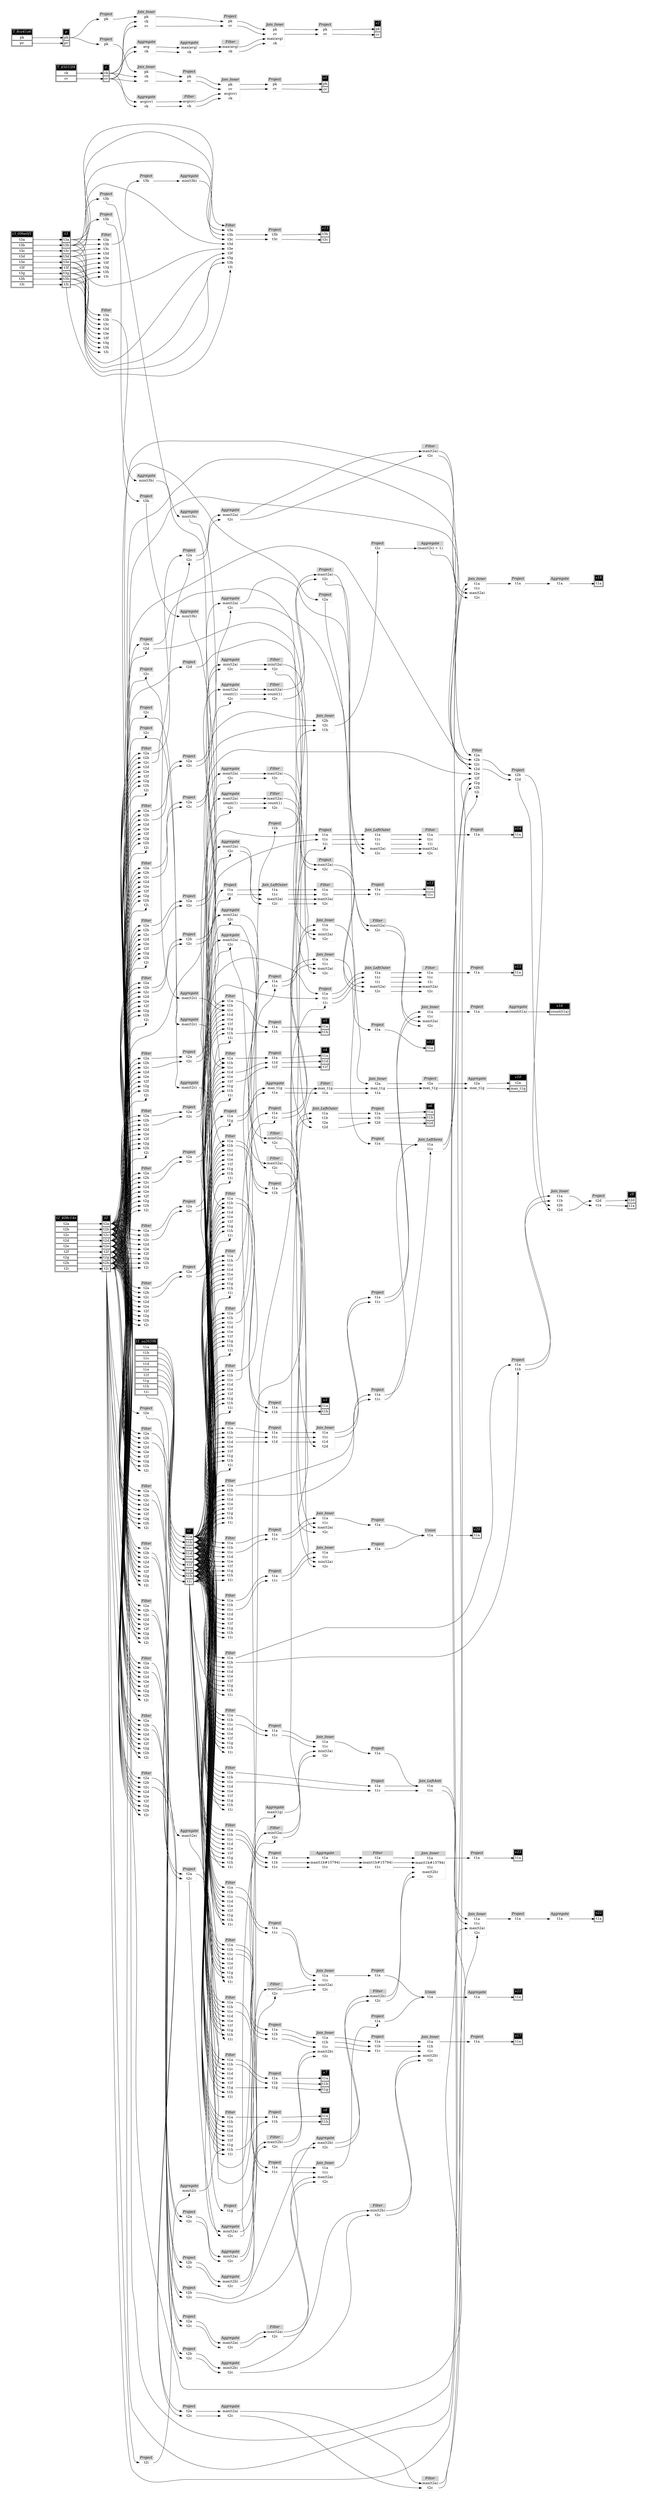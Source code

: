 // Automatically generated by SQLFlowTestSuite


digraph {
  graph [pad="0.5" nodesep="0.5" ranksep="1" fontname="Helvetica" rankdir=LR];
  node [shape=plaintext]

  
"Aggregate_1483ec6" [label=<
<table color="lightgray" border="1" cellborder="0" cellspacing="0">
  <tr><td bgcolor="lightgray" port="nodeName"><i>Aggregate</i></td></tr>
  <tr><td port="0">max(t2b)</td></tr>
<tr><td port="1">t2c</td></tr>
</table>>];
     

"Aggregate_1f3c4a0" [label=<
<table color="lightgray" border="1" cellborder="0" cellspacing="0">
  <tr><td bgcolor="lightgray" port="nodeName"><i>Aggregate</i></td></tr>
  <tr><td port="0">max(t2a)</td></tr>
<tr><td port="1">t2c</td></tr>
</table>>];
     

"Aggregate_2463414" [label=<
<table color="lightgray" border="1" cellborder="0" cellspacing="0">
  <tr><td bgcolor="lightgray" port="nodeName"><i>Aggregate</i></td></tr>
  <tr><td port="0">max(t2a)</td></tr>
<tr><td port="1">t2c</td></tr>
</table>>];
     

"Aggregate_2658770" [label=<
<table color="lightgray" border="1" cellborder="0" cellspacing="0">
  <tr><td bgcolor="lightgray" port="nodeName"><i>Aggregate</i></td></tr>
  <tr><td port="0">(max(t2c) + 1)</td></tr>
</table>>];
     

"Aggregate_267b017" [label=<
<table color="lightgray" border="1" cellborder="0" cellspacing="0">
  <tr><td bgcolor="lightgray" port="nodeName"><i>Aggregate</i></td></tr>
  <tr><td port="0">min(t2a)</td></tr>
<tr><td port="1">t2c</td></tr>
</table>>];
     

"Aggregate_2dac74a" [label=<
<table color="lightgray" border="1" cellborder="0" cellspacing="0">
  <tr><td bgcolor="lightgray" port="nodeName"><i>Aggregate</i></td></tr>
  <tr><td port="0">max_t1g</td></tr>
<tr><td port="1">t1a</td></tr>
</table>>];
     

"Aggregate_37d6d1f" [label=<
<table color="lightgray" border="1" cellborder="0" cellspacing="0">
  <tr><td bgcolor="lightgray" port="nodeName"><i>Aggregate</i></td></tr>
  <tr><td port="0">max(t2a)</td></tr>
<tr><td port="1">t2c</td></tr>
</table>>];
     

"Aggregate_3b4f880" [label=<
<table color="lightgray" border="1" cellborder="0" cellspacing="0">
  <tr><td bgcolor="lightgray" port="nodeName"><i>Aggregate</i></td></tr>
  <tr><td port="0">max(avg)</td></tr>
<tr><td port="1">ck</td></tr>
</table>>];
     

"Aggregate_4e7d9fd" [label=<
<table color="lightgray" border="1" cellborder="0" cellspacing="0">
  <tr><td bgcolor="lightgray" port="nodeName"><i>Aggregate</i></td></tr>
  <tr><td port="0">t1a</td></tr>
</table>>];
     

"Aggregate_5c9f5a7" [label=<
<table color="lightgray" border="1" cellborder="0" cellspacing="0">
  <tr><td bgcolor="lightgray" port="nodeName"><i>Aggregate</i></td></tr>
  <tr><td port="0">max(t2a)</td></tr>
<tr><td port="1">count(1)</td></tr>
<tr><td port="2">t2c</td></tr>
</table>>];
     

"Aggregate_5dc2f53" [label=<
<table color="lightgray" border="1" cellborder="0" cellspacing="0">
  <tr><td bgcolor="lightgray" port="nodeName"><i>Aggregate</i></td></tr>
  <tr><td port="0">min(t2i)</td></tr>
</table>>];
     

"Aggregate_69df8c8" [label=<
<table color="lightgray" border="1" cellborder="0" cellspacing="0">
  <tr><td bgcolor="lightgray" port="nodeName"><i>Aggregate</i></td></tr>
  <tr><td port="0">max(t2e)</td></tr>
</table>>];
     

"Aggregate_74beaa2" [label=<
<table color="lightgray" border="1" cellborder="0" cellspacing="0">
  <tr><td bgcolor="lightgray" port="nodeName"><i>Aggregate</i></td></tr>
  <tr><td port="0">min(t3b)</td></tr>
</table>>];
     

"Aggregate_7539fd3" [label=<
<table color="lightgray" border="1" cellborder="0" cellspacing="0">
  <tr><td bgcolor="lightgray" port="nodeName"><i>Aggregate</i></td></tr>
  <tr><td port="0">max(t1g)</td></tr>
</table>>];
     

"Aggregate_75fdf32" [label=<
<table color="lightgray" border="1" cellborder="0" cellspacing="0">
  <tr><td bgcolor="lightgray" port="nodeName"><i>Aggregate</i></td></tr>
  <tr><td port="0">avg</td></tr>
<tr><td port="1">ck</td></tr>
</table>>];
     

"Aggregate_8b9bcfd" [label=<
<table color="lightgray" border="1" cellborder="0" cellspacing="0">
  <tr><td bgcolor="lightgray" port="nodeName"><i>Aggregate</i></td></tr>
  <tr><td port="0">min(t3b)</td></tr>
</table>>];
     

"Aggregate_943d8ff" [label=<
<table color="lightgray" border="1" cellborder="0" cellspacing="0">
  <tr><td bgcolor="lightgray" port="nodeName"><i>Aggregate</i></td></tr>
  <tr><td port="0">t1a</td></tr>
</table>>];
     

"Aggregate_97f3684" [label=<
<table color="lightgray" border="1" cellborder="0" cellspacing="0">
  <tr><td bgcolor="lightgray" port="nodeName"><i>Aggregate</i></td></tr>
  <tr><td port="0">max(t2a)</td></tr>
<tr><td port="1">t2c</td></tr>
</table>>];
     

"Aggregate_a00536f" [label=<
<table color="lightgray" border="1" cellborder="0" cellspacing="0">
  <tr><td bgcolor="lightgray" port="nodeName"><i>Aggregate</i></td></tr>
  <tr><td port="0">max(t2a)</td></tr>
<tr><td port="1">t2c</td></tr>
</table>>];
     

"Aggregate_a0456cc" [label=<
<table color="lightgray" border="1" cellborder="0" cellspacing="0">
  <tr><td bgcolor="lightgray" port="nodeName"><i>Aggregate</i></td></tr>
  <tr><td port="0">max(t2c)</td></tr>
</table>>];
     

"Aggregate_a3fc77c" [label=<
<table color="lightgray" border="1" cellborder="0" cellspacing="0">
  <tr><td bgcolor="lightgray" port="nodeName"><i>Aggregate</i></td></tr>
  <tr><td port="0">count(t1a)</td></tr>
</table>>];
     

"Aggregate_a5d4911" [label=<
<table color="lightgray" border="1" cellborder="0" cellspacing="0">
  <tr><td bgcolor="lightgray" port="nodeName"><i>Aggregate</i></td></tr>
  <tr><td port="0">min(t2a)</td></tr>
<tr><td port="1">t2c</td></tr>
</table>>];
     

"Aggregate_a985ff7" [label=<
<table color="lightgray" border="1" cellborder="0" cellspacing="0">
  <tr><td bgcolor="lightgray" port="nodeName"><i>Aggregate</i></td></tr>
  <tr><td port="0">max(t2c)</td></tr>
</table>>];
     

"Aggregate_ac7777c" [label=<
<table color="lightgray" border="1" cellborder="0" cellspacing="0">
  <tr><td bgcolor="lightgray" port="nodeName"><i>Aggregate</i></td></tr>
  <tr><td port="0">min(t2a)</td></tr>
<tr><td port="1">t2c</td></tr>
</table>>];
     

"Aggregate_b0c3d19" [label=<
<table color="lightgray" border="1" cellborder="0" cellspacing="0">
  <tr><td bgcolor="lightgray" port="nodeName"><i>Aggregate</i></td></tr>
  <tr><td port="0">max(t2b)</td></tr>
<tr><td port="1">t2c</td></tr>
</table>>];
     

"Aggregate_b78ef28" [label=<
<table color="lightgray" border="1" cellborder="0" cellspacing="0">
  <tr><td bgcolor="lightgray" port="nodeName"><i>Aggregate</i></td></tr>
  <tr><td port="0">max(t2a)</td></tr>
<tr><td port="1">t2c</td></tr>
</table>>];
     

"Aggregate_b7e6c85" [label=<
<table color="lightgray" border="1" cellborder="0" cellspacing="0">
  <tr><td bgcolor="lightgray" port="nodeName"><i>Aggregate</i></td></tr>
  <tr><td port="0">max(t2a)</td></tr>
<tr><td port="1">t2c</td></tr>
</table>>];
     

"Aggregate_c488d37" [label=<
<table color="lightgray" border="1" cellborder="0" cellspacing="0">
  <tr><td bgcolor="lightgray" port="nodeName"><i>Aggregate</i></td></tr>
  <tr><td port="0">max(t2a)</td></tr>
<tr><td port="1">count(1)</td></tr>
<tr><td port="2">t2c</td></tr>
</table>>];
     

"Aggregate_ce5a010" [label=<
<table color="lightgray" border="1" cellborder="0" cellspacing="0">
  <tr><td bgcolor="lightgray" port="nodeName"><i>Aggregate</i></td></tr>
  <tr><td port="0">min(t2b)</td></tr>
<tr><td port="1">t2c</td></tr>
</table>>];
     

"Aggregate_d25f805" [label=<
<table color="lightgray" border="1" cellborder="0" cellspacing="0">
  <tr><td bgcolor="lightgray" port="nodeName"><i>Aggregate</i></td></tr>
  <tr><td port="0">t1a</td></tr>
</table>>];
     

"Aggregate_d36096f" [label=<
<table color="lightgray" border="1" cellborder="0" cellspacing="0">
  <tr><td bgcolor="lightgray" port="nodeName"><i>Aggregate</i></td></tr>
  <tr><td port="0">min(t3b)</td></tr>
</table>>];
     

"Aggregate_d5c2265" [label=<
<table color="lightgray" border="1" cellborder="0" cellspacing="0">
  <tr><td bgcolor="lightgray" port="nodeName"><i>Aggregate</i></td></tr>
  <tr><td port="0">avg(cv)</td></tr>
<tr><td port="1">ck</td></tr>
</table>>];
     

"Aggregate_d94b727" [label=<
<table color="lightgray" border="1" cellborder="0" cellspacing="0">
  <tr><td bgcolor="lightgray" port="nodeName"><i>Aggregate</i></td></tr>
  <tr><td port="0">min(t2a)</td></tr>
<tr><td port="1">t2c</td></tr>
</table>>];
     

"Aggregate_dcb5dc3" [label=<
<table color="lightgray" border="1" cellborder="0" cellspacing="0">
  <tr><td bgcolor="lightgray" port="nodeName"><i>Aggregate</i></td></tr>
  <tr><td port="0">t1a</td></tr>
<tr><td port="1">max(t1b#15794)</td></tr>
<tr><td port="2">t1c</td></tr>
</table>>];
     

"Aggregate_dd5e6c4" [label=<
<table color="lightgray" border="1" cellborder="0" cellspacing="0">
  <tr><td bgcolor="lightgray" port="nodeName"><i>Aggregate</i></td></tr>
  <tr><td port="0">min(t3b)</td></tr>
</table>>];
     

"Aggregate_eaddbaf" [label=<
<table color="lightgray" border="1" cellborder="0" cellspacing="0">
  <tr><td bgcolor="lightgray" port="nodeName"><i>Aggregate</i></td></tr>
  <tr><td port="0">max(t2c)</td></tr>
</table>>];
     

"Aggregate_f29f1be" [label=<
<table color="lightgray" border="1" cellborder="0" cellspacing="0">
  <tr><td bgcolor="lightgray" port="nodeName"><i>Aggregate</i></td></tr>
  <tr><td port="0">t2a</td></tr>
<tr><td port="1">max_t1g</td></tr>
</table>>];
     

"Filter_02b4d16" [label=<
<table color="lightgray" border="1" cellborder="0" cellspacing="0">
  <tr><td bgcolor="lightgray" port="nodeName"><i>Filter</i></td></tr>
  <tr><td port="0">t2a</td></tr>
<tr><td port="1">t2b</td></tr>
<tr><td port="2">t2c</td></tr>
<tr><td port="3">t2d</td></tr>
<tr><td port="4">t2e</td></tr>
<tr><td port="5">t2f</td></tr>
<tr><td port="6">t2g</td></tr>
<tr><td port="7">t2h</td></tr>
<tr><td port="8">t2i</td></tr>
</table>>];
     

"Filter_080db39" [label=<
<table color="lightgray" border="1" cellborder="0" cellspacing="0">
  <tr><td bgcolor="lightgray" port="nodeName"><i>Filter</i></td></tr>
  <tr><td port="0">t2a</td></tr>
<tr><td port="1">t2b</td></tr>
<tr><td port="2">t2c</td></tr>
<tr><td port="3">t2d</td></tr>
<tr><td port="4">t2e</td></tr>
<tr><td port="5">t2f</td></tr>
<tr><td port="6">t2g</td></tr>
<tr><td port="7">t2h</td></tr>
<tr><td port="8">t2i</td></tr>
</table>>];
     

"Filter_0fa2cf2" [label=<
<table color="lightgray" border="1" cellborder="0" cellspacing="0">
  <tr><td bgcolor="lightgray" port="nodeName"><i>Filter</i></td></tr>
  <tr><td port="0">t1a</td></tr>
<tr><td port="1">t1b</td></tr>
<tr><td port="2">t1c</td></tr>
<tr><td port="3">t1d</td></tr>
<tr><td port="4">t1e</td></tr>
<tr><td port="5">t1f</td></tr>
<tr><td port="6">t1g</td></tr>
<tr><td port="7">t1h</td></tr>
<tr><td port="8">t1i</td></tr>
</table>>];
     

"Filter_122606a" [label=<
<table color="lightgray" border="1" cellborder="0" cellspacing="0">
  <tr><td bgcolor="lightgray" port="nodeName"><i>Filter</i></td></tr>
  <tr><td port="0">t2a</td></tr>
<tr><td port="1">t2b</td></tr>
<tr><td port="2">t2c</td></tr>
<tr><td port="3">t2d</td></tr>
<tr><td port="4">t2e</td></tr>
<tr><td port="5">t2f</td></tr>
<tr><td port="6">t2g</td></tr>
<tr><td port="7">t2h</td></tr>
<tr><td port="8">t2i</td></tr>
</table>>];
     

"Filter_14797f7" [label=<
<table color="lightgray" border="1" cellborder="0" cellspacing="0">
  <tr><td bgcolor="lightgray" port="nodeName"><i>Filter</i></td></tr>
  <tr><td port="0">t2a</td></tr>
<tr><td port="1">t2b</td></tr>
<tr><td port="2">t2c</td></tr>
<tr><td port="3">t2d</td></tr>
<tr><td port="4">t2e</td></tr>
<tr><td port="5">t2f</td></tr>
<tr><td port="6">t2g</td></tr>
<tr><td port="7">t2h</td></tr>
<tr><td port="8">t2i</td></tr>
</table>>];
     

"Filter_190639e" [label=<
<table color="lightgray" border="1" cellborder="0" cellspacing="0">
  <tr><td bgcolor="lightgray" port="nodeName"><i>Filter</i></td></tr>
  <tr><td port="0">max(t2a)</td></tr>
<tr><td port="1">t2c</td></tr>
</table>>];
     

"Filter_2901054" [label=<
<table color="lightgray" border="1" cellborder="0" cellspacing="0">
  <tr><td bgcolor="lightgray" port="nodeName"><i>Filter</i></td></tr>
  <tr><td port="0">t1a</td></tr>
<tr><td port="1">t1b</td></tr>
<tr><td port="2">t1c</td></tr>
<tr><td port="3">t1d</td></tr>
<tr><td port="4">t1e</td></tr>
<tr><td port="5">t1f</td></tr>
<tr><td port="6">t1g</td></tr>
<tr><td port="7">t1h</td></tr>
<tr><td port="8">t1i</td></tr>
</table>>];
     

"Filter_3015948" [label=<
<table color="lightgray" border="1" cellborder="0" cellspacing="0">
  <tr><td bgcolor="lightgray" port="nodeName"><i>Filter</i></td></tr>
  <tr><td port="0">t2a</td></tr>
<tr><td port="1">t2b</td></tr>
<tr><td port="2">t2c</td></tr>
<tr><td port="3">t2d</td></tr>
<tr><td port="4">t2e</td></tr>
<tr><td port="5">t2f</td></tr>
<tr><td port="6">t2g</td></tr>
<tr><td port="7">t2h</td></tr>
<tr><td port="8">t2i</td></tr>
</table>>];
     

"Filter_30210c0" [label=<
<table color="lightgray" border="1" cellborder="0" cellspacing="0">
  <tr><td bgcolor="lightgray" port="nodeName"><i>Filter</i></td></tr>
  <tr><td port="0">t1a</td></tr>
<tr><td port="1">t1b</td></tr>
<tr><td port="2">t1c</td></tr>
<tr><td port="3">t1d</td></tr>
<tr><td port="4">t1e</td></tr>
<tr><td port="5">t1f</td></tr>
<tr><td port="6">t1g</td></tr>
<tr><td port="7">t1h</td></tr>
<tr><td port="8">t1i</td></tr>
</table>>];
     

"Filter_34c4ba3" [label=<
<table color="lightgray" border="1" cellborder="0" cellspacing="0">
  <tr><td bgcolor="lightgray" port="nodeName"><i>Filter</i></td></tr>
  <tr><td port="0">max(t2a)</td></tr>
<tr><td port="1">t2c</td></tr>
</table>>];
     

"Filter_3697c75" [label=<
<table color="lightgray" border="1" cellborder="0" cellspacing="0">
  <tr><td bgcolor="lightgray" port="nodeName"><i>Filter</i></td></tr>
  <tr><td port="0">max(t2a)</td></tr>
<tr><td port="1">t2c</td></tr>
</table>>];
     

"Filter_40fa28b" [label=<
<table color="lightgray" border="1" cellborder="0" cellspacing="0">
  <tr><td bgcolor="lightgray" port="nodeName"><i>Filter</i></td></tr>
  <tr><td port="0">t1a</td></tr>
<tr><td port="1">t1b</td></tr>
<tr><td port="2">t1c</td></tr>
<tr><td port="3">t1d</td></tr>
<tr><td port="4">t1e</td></tr>
<tr><td port="5">t1f</td></tr>
<tr><td port="6">t1g</td></tr>
<tr><td port="7">t1h</td></tr>
<tr><td port="8">t1i</td></tr>
</table>>];
     

"Filter_414ea89" [label=<
<table color="lightgray" border="1" cellborder="0" cellspacing="0">
  <tr><td bgcolor="lightgray" port="nodeName"><i>Filter</i></td></tr>
  <tr><td port="0">t1a</td></tr>
<tr><td port="1">t1b</td></tr>
<tr><td port="2">t1c</td></tr>
<tr><td port="3">t1d</td></tr>
<tr><td port="4">t1e</td></tr>
<tr><td port="5">t1f</td></tr>
<tr><td port="6">t1g</td></tr>
<tr><td port="7">t1h</td></tr>
<tr><td port="8">t1i</td></tr>
</table>>];
     

"Filter_436da25" [label=<
<table color="lightgray" border="1" cellborder="0" cellspacing="0">
  <tr><td bgcolor="lightgray" port="nodeName"><i>Filter</i></td></tr>
  <tr><td port="0">min(t2b)</td></tr>
<tr><td port="1">t2c</td></tr>
</table>>];
     

"Filter_4c29a62" [label=<
<table color="lightgray" border="1" cellborder="0" cellspacing="0">
  <tr><td bgcolor="lightgray" port="nodeName"><i>Filter</i></td></tr>
  <tr><td port="0">max(avg)</td></tr>
<tr><td port="1">ck</td></tr>
</table>>];
     

"Filter_5596b2a" [label=<
<table color="lightgray" border="1" cellborder="0" cellspacing="0">
  <tr><td bgcolor="lightgray" port="nodeName"><i>Filter</i></td></tr>
  <tr><td port="0">t3a</td></tr>
<tr><td port="1">t3b</td></tr>
<tr><td port="2">t3c</td></tr>
<tr><td port="3">t3d</td></tr>
<tr><td port="4">t3e</td></tr>
<tr><td port="5">t3f</td></tr>
<tr><td port="6">t3g</td></tr>
<tr><td port="7">t3h</td></tr>
<tr><td port="8">t3i</td></tr>
</table>>];
     

"Filter_57ee5c4" [label=<
<table color="lightgray" border="1" cellborder="0" cellspacing="0">
  <tr><td bgcolor="lightgray" port="nodeName"><i>Filter</i></td></tr>
  <tr><td port="0">t2a</td></tr>
<tr><td port="1">t2b</td></tr>
<tr><td port="2">t2c</td></tr>
<tr><td port="3">t2d</td></tr>
<tr><td port="4">t2e</td></tr>
<tr><td port="5">t2f</td></tr>
<tr><td port="6">t2g</td></tr>
<tr><td port="7">t2h</td></tr>
<tr><td port="8">t2i</td></tr>
</table>>];
     

"Filter_5a6e78a" [label=<
<table color="lightgray" border="1" cellborder="0" cellspacing="0">
  <tr><td bgcolor="lightgray" port="nodeName"><i>Filter</i></td></tr>
  <tr><td port="0">t1a</td></tr>
<tr><td port="1">t1b</td></tr>
<tr><td port="2">t1c</td></tr>
<tr><td port="3">t1d</td></tr>
<tr><td port="4">t1e</td></tr>
<tr><td port="5">t1f</td></tr>
<tr><td port="6">t1g</td></tr>
<tr><td port="7">t1h</td></tr>
<tr><td port="8">t1i</td></tr>
</table>>];
     

"Filter_5c15e7a" [label=<
<table color="lightgray" border="1" cellborder="0" cellspacing="0">
  <tr><td bgcolor="lightgray" port="nodeName"><i>Filter</i></td></tr>
  <tr><td port="0">t1a</td></tr>
<tr><td port="1">t1b</td></tr>
<tr><td port="2">t1c</td></tr>
<tr><td port="3">t1d</td></tr>
<tr><td port="4">t1e</td></tr>
<tr><td port="5">t1f</td></tr>
<tr><td port="6">t1g</td></tr>
<tr><td port="7">t1h</td></tr>
<tr><td port="8">t1i</td></tr>
</table>>];
     

"Filter_60bb9e6" [label=<
<table color="lightgray" border="1" cellborder="0" cellspacing="0">
  <tr><td bgcolor="lightgray" port="nodeName"><i>Filter</i></td></tr>
  <tr><td port="0">max(t2a)</td></tr>
<tr><td port="1">count(1)</td></tr>
<tr><td port="2">t2c</td></tr>
</table>>];
     

"Filter_62583c1" [label=<
<table color="lightgray" border="1" cellborder="0" cellspacing="0">
  <tr><td bgcolor="lightgray" port="nodeName"><i>Filter</i></td></tr>
  <tr><td port="0">t2a</td></tr>
<tr><td port="1">t2b</td></tr>
<tr><td port="2">t2c</td></tr>
<tr><td port="3">t2d</td></tr>
<tr><td port="4">t2e</td></tr>
<tr><td port="5">t2f</td></tr>
<tr><td port="6">t2g</td></tr>
<tr><td port="7">t2h</td></tr>
<tr><td port="8">t2i</td></tr>
</table>>];
     

"Filter_642b647" [label=<
<table color="lightgray" border="1" cellborder="0" cellspacing="0">
  <tr><td bgcolor="lightgray" port="nodeName"><i>Filter</i></td></tr>
  <tr><td port="0">t1a</td></tr>
<tr><td port="1">t1b</td></tr>
<tr><td port="2">t1c</td></tr>
<tr><td port="3">t1d</td></tr>
<tr><td port="4">t1e</td></tr>
<tr><td port="5">t1f</td></tr>
<tr><td port="6">t1g</td></tr>
<tr><td port="7">t1h</td></tr>
<tr><td port="8">t1i</td></tr>
</table>>];
     

"Filter_66ca142" [label=<
<table color="lightgray" border="1" cellborder="0" cellspacing="0">
  <tr><td bgcolor="lightgray" port="nodeName"><i>Filter</i></td></tr>
  <tr><td port="0">t2a</td></tr>
<tr><td port="1">t2b</td></tr>
<tr><td port="2">t2c</td></tr>
<tr><td port="3">t2d</td></tr>
<tr><td port="4">t2e</td></tr>
<tr><td port="5">t2f</td></tr>
<tr><td port="6">t2g</td></tr>
<tr><td port="7">t2h</td></tr>
<tr><td port="8">t2i</td></tr>
</table>>];
     

"Filter_69bb82c" [label=<
<table color="lightgray" border="1" cellborder="0" cellspacing="0">
  <tr><td bgcolor="lightgray" port="nodeName"><i>Filter</i></td></tr>
  <tr><td port="0">t1a</td></tr>
<tr><td port="1">t1b</td></tr>
<tr><td port="2">t1c</td></tr>
<tr><td port="3">t1d</td></tr>
<tr><td port="4">t1e</td></tr>
<tr><td port="5">t1f</td></tr>
<tr><td port="6">t1g</td></tr>
<tr><td port="7">t1h</td></tr>
<tr><td port="8">t1i</td></tr>
</table>>];
     

"Filter_6e75539" [label=<
<table color="lightgray" border="1" cellborder="0" cellspacing="0">
  <tr><td bgcolor="lightgray" port="nodeName"><i>Filter</i></td></tr>
  <tr><td port="0">t2a</td></tr>
<tr><td port="1">t2b</td></tr>
<tr><td port="2">t2c</td></tr>
<tr><td port="3">t2d</td></tr>
<tr><td port="4">t2e</td></tr>
<tr><td port="5">t2f</td></tr>
<tr><td port="6">t2g</td></tr>
<tr><td port="7">t2h</td></tr>
<tr><td port="8">t2i</td></tr>
</table>>];
     

"Filter_6f6566c" [label=<
<table color="lightgray" border="1" cellborder="0" cellspacing="0">
  <tr><td bgcolor="lightgray" port="nodeName"><i>Filter</i></td></tr>
  <tr><td port="0">t1a</td></tr>
<tr><td port="1">t1c</td></tr>
<tr><td port="2">max(t2a)</td></tr>
<tr><td port="3">t2c</td></tr>
</table>>];
     

"Filter_7870511" [label=<
<table color="lightgray" border="1" cellborder="0" cellspacing="0">
  <tr><td bgcolor="lightgray" port="nodeName"><i>Filter</i></td></tr>
  <tr><td port="0">t1a</td></tr>
<tr><td port="1">t1c</td></tr>
<tr><td port="2">t1i</td></tr>
<tr><td port="3">max(t2a)</td></tr>
<tr><td port="4">t2c</td></tr>
</table>>];
     

"Filter_7a010d2" [label=<
<table color="lightgray" border="1" cellborder="0" cellspacing="0">
  <tr><td bgcolor="lightgray" port="nodeName"><i>Filter</i></td></tr>
  <tr><td port="0">t2a</td></tr>
<tr><td port="1">t2b</td></tr>
<tr><td port="2">t2c</td></tr>
<tr><td port="3">t2d</td></tr>
<tr><td port="4">t2e</td></tr>
<tr><td port="5">t2f</td></tr>
<tr><td port="6">t2g</td></tr>
<tr><td port="7">t2h</td></tr>
<tr><td port="8">t2i</td></tr>
</table>>];
     

"Filter_7b7437f" [label=<
<table color="lightgray" border="1" cellborder="0" cellspacing="0">
  <tr><td bgcolor="lightgray" port="nodeName"><i>Filter</i></td></tr>
  <tr><td port="0">max(t2a)</td></tr>
<tr><td port="1">t2c</td></tr>
</table>>];
     

"Filter_7fb3b03" [label=<
<table color="lightgray" border="1" cellborder="0" cellspacing="0">
  <tr><td bgcolor="lightgray" port="nodeName"><i>Filter</i></td></tr>
  <tr><td port="0">max_t1g</td></tr>
<tr><td port="1">t1a</td></tr>
</table>>];
     

"Filter_8e7752a" [label=<
<table color="lightgray" border="1" cellborder="0" cellspacing="0">
  <tr><td bgcolor="lightgray" port="nodeName"><i>Filter</i></td></tr>
  <tr><td port="0">t1a</td></tr>
<tr><td port="1">t1b</td></tr>
<tr><td port="2">t1c</td></tr>
<tr><td port="3">t1d</td></tr>
<tr><td port="4">t1e</td></tr>
<tr><td port="5">t1f</td></tr>
<tr><td port="6">t1g</td></tr>
<tr><td port="7">t1h</td></tr>
<tr><td port="8">t1i</td></tr>
</table>>];
     

"Filter_91059e0" [label=<
<table color="lightgray" border="1" cellborder="0" cellspacing="0">
  <tr><td bgcolor="lightgray" port="nodeName"><i>Filter</i></td></tr>
  <tr><td port="0">t1a</td></tr>
<tr><td port="1">t1b</td></tr>
<tr><td port="2">t1c</td></tr>
<tr><td port="3">t1d</td></tr>
<tr><td port="4">t1e</td></tr>
<tr><td port="5">t1f</td></tr>
<tr><td port="6">t1g</td></tr>
<tr><td port="7">t1h</td></tr>
<tr><td port="8">t1i</td></tr>
</table>>];
     

"Filter_959eddc" [label=<
<table color="lightgray" border="1" cellborder="0" cellspacing="0">
  <tr><td bgcolor="lightgray" port="nodeName"><i>Filter</i></td></tr>
  <tr><td port="0">t2a</td></tr>
<tr><td port="1">t2b</td></tr>
<tr><td port="2">t2c</td></tr>
<tr><td port="3">t2d</td></tr>
<tr><td port="4">t2e</td></tr>
<tr><td port="5">t2f</td></tr>
<tr><td port="6">t2g</td></tr>
<tr><td port="7">t2h</td></tr>
<tr><td port="8">t2i</td></tr>
</table>>];
     

"Filter_964196d" [label=<
<table color="lightgray" border="1" cellborder="0" cellspacing="0">
  <tr><td bgcolor="lightgray" port="nodeName"><i>Filter</i></td></tr>
  <tr><td port="0">t1a</td></tr>
<tr><td port="1">t1b</td></tr>
<tr><td port="2">t1c</td></tr>
<tr><td port="3">t1d</td></tr>
<tr><td port="4">t1e</td></tr>
<tr><td port="5">t1f</td></tr>
<tr><td port="6">t1g</td></tr>
<tr><td port="7">t1h</td></tr>
<tr><td port="8">t1i</td></tr>
</table>>];
     

"Filter_98f6554" [label=<
<table color="lightgray" border="1" cellborder="0" cellspacing="0">
  <tr><td bgcolor="lightgray" port="nodeName"><i>Filter</i></td></tr>
  <tr><td port="0">t2a</td></tr>
<tr><td port="1">t2b</td></tr>
<tr><td port="2">t2c</td></tr>
<tr><td port="3">t2d</td></tr>
<tr><td port="4">t2e</td></tr>
<tr><td port="5">t2f</td></tr>
<tr><td port="6">t2g</td></tr>
<tr><td port="7">t2h</td></tr>
<tr><td port="8">t2i</td></tr>
</table>>];
     

"Filter_9a5fb1b" [label=<
<table color="lightgray" border="1" cellborder="0" cellspacing="0">
  <tr><td bgcolor="lightgray" port="nodeName"><i>Filter</i></td></tr>
  <tr><td port="0">min(t2a)</td></tr>
<tr><td port="1">t2c</td></tr>
</table>>];
     

"Filter_9ba4517" [label=<
<table color="lightgray" border="1" cellborder="0" cellspacing="0">
  <tr><td bgcolor="lightgray" port="nodeName"><i>Filter</i></td></tr>
  <tr><td port="0">t1a</td></tr>
<tr><td port="1">t1b</td></tr>
<tr><td port="2">t1c</td></tr>
<tr><td port="3">t1d</td></tr>
<tr><td port="4">t1e</td></tr>
<tr><td port="5">t1f</td></tr>
<tr><td port="6">t1g</td></tr>
<tr><td port="7">t1h</td></tr>
<tr><td port="8">t1i</td></tr>
</table>>];
     

"Filter_9db7b9c" [label=<
<table color="lightgray" border="1" cellborder="0" cellspacing="0">
  <tr><td bgcolor="lightgray" port="nodeName"><i>Filter</i></td></tr>
  <tr><td port="0">t1a</td></tr>
<tr><td port="1">t1b</td></tr>
<tr><td port="2">t1c</td></tr>
<tr><td port="3">t1d</td></tr>
<tr><td port="4">t1e</td></tr>
<tr><td port="5">t1f</td></tr>
<tr><td port="6">t1g</td></tr>
<tr><td port="7">t1h</td></tr>
<tr><td port="8">t1i</td></tr>
</table>>];
     

"Filter_9e9c87a" [label=<
<table color="lightgray" border="1" cellborder="0" cellspacing="0">
  <tr><td bgcolor="lightgray" port="nodeName"><i>Filter</i></td></tr>
  <tr><td port="0">t2a</td></tr>
<tr><td port="1">t2b</td></tr>
<tr><td port="2">t2c</td></tr>
<tr><td port="3">t2d</td></tr>
<tr><td port="4">t2e</td></tr>
<tr><td port="5">t2f</td></tr>
<tr><td port="6">t2g</td></tr>
<tr><td port="7">t2h</td></tr>
<tr><td port="8">t2i</td></tr>
</table>>];
     

"Filter_af88b98" [label=<
<table color="lightgray" border="1" cellborder="0" cellspacing="0">
  <tr><td bgcolor="lightgray" port="nodeName"><i>Filter</i></td></tr>
  <tr><td port="0">t1a</td></tr>
<tr><td port="1">t1b</td></tr>
<tr><td port="2">t1c</td></tr>
<tr><td port="3">t1d</td></tr>
<tr><td port="4">t1e</td></tr>
<tr><td port="5">t1f</td></tr>
<tr><td port="6">t1g</td></tr>
<tr><td port="7">t1h</td></tr>
<tr><td port="8">t1i</td></tr>
</table>>];
     

"Filter_bd13856" [label=<
<table color="lightgray" border="1" cellborder="0" cellspacing="0">
  <tr><td bgcolor="lightgray" port="nodeName"><i>Filter</i></td></tr>
  <tr><td port="0">max(t2a)</td></tr>
<tr><td port="1">t2c</td></tr>
</table>>];
     

"Filter_bff6354" [label=<
<table color="lightgray" border="1" cellborder="0" cellspacing="0">
  <tr><td bgcolor="lightgray" port="nodeName"><i>Filter</i></td></tr>
  <tr><td port="0">t2a</td></tr>
<tr><td port="1">t2b</td></tr>
<tr><td port="2">t2c</td></tr>
<tr><td port="3">t2d</td></tr>
<tr><td port="4">t2e</td></tr>
<tr><td port="5">t2f</td></tr>
<tr><td port="6">t2g</td></tr>
<tr><td port="7">t2h</td></tr>
<tr><td port="8">t2i</td></tr>
</table>>];
     

"Filter_c5e2f68" [label=<
<table color="lightgray" border="1" cellborder="0" cellspacing="0">
  <tr><td bgcolor="lightgray" port="nodeName"><i>Filter</i></td></tr>
  <tr><td port="0">t2a</td></tr>
<tr><td port="1">t2b</td></tr>
<tr><td port="2">t2c</td></tr>
<tr><td port="3">t2d</td></tr>
<tr><td port="4">t2e</td></tr>
<tr><td port="5">t2f</td></tr>
<tr><td port="6">t2g</td></tr>
<tr><td port="7">t2h</td></tr>
<tr><td port="8">t2i</td></tr>
</table>>];
     

"Filter_cab09cf" [label=<
<table color="lightgray" border="1" cellborder="0" cellspacing="0">
  <tr><td bgcolor="lightgray" port="nodeName"><i>Filter</i></td></tr>
  <tr><td port="0">t2a</td></tr>
<tr><td port="1">t2b</td></tr>
<tr><td port="2">t2c</td></tr>
<tr><td port="3">t2d</td></tr>
<tr><td port="4">t2e</td></tr>
<tr><td port="5">t2f</td></tr>
<tr><td port="6">t2g</td></tr>
<tr><td port="7">t2h</td></tr>
<tr><td port="8">t2i</td></tr>
</table>>];
     

"Filter_cd452e7" [label=<
<table color="lightgray" border="1" cellborder="0" cellspacing="0">
  <tr><td bgcolor="lightgray" port="nodeName"><i>Filter</i></td></tr>
  <tr><td port="0">avg(cv)</td></tr>
<tr><td port="1">ck</td></tr>
</table>>];
     

"Filter_cdda846" [label=<
<table color="lightgray" border="1" cellborder="0" cellspacing="0">
  <tr><td bgcolor="lightgray" port="nodeName"><i>Filter</i></td></tr>
  <tr><td port="0">t1a</td></tr>
<tr><td port="1">t1c</td></tr>
<tr><td port="2">t1i</td></tr>
<tr><td port="3">max(t2a)</td></tr>
<tr><td port="4">t2c</td></tr>
</table>>];
     

"Filter_cfd45ce" [label=<
<table color="lightgray" border="1" cellborder="0" cellspacing="0">
  <tr><td bgcolor="lightgray" port="nodeName"><i>Filter</i></td></tr>
  <tr><td port="0">t1a</td></tr>
<tr><td port="1">t1b</td></tr>
<tr><td port="2">t1c</td></tr>
<tr><td port="3">t1d</td></tr>
<tr><td port="4">t1e</td></tr>
<tr><td port="5">t1f</td></tr>
<tr><td port="6">t1g</td></tr>
<tr><td port="7">t1h</td></tr>
<tr><td port="8">t1i</td></tr>
</table>>];
     

"Filter_d0a2228" [label=<
<table color="lightgray" border="1" cellborder="0" cellspacing="0">
  <tr><td bgcolor="lightgray" port="nodeName"><i>Filter</i></td></tr>
  <tr><td port="0">t1a</td></tr>
<tr><td port="1">t1b</td></tr>
<tr><td port="2">t1c</td></tr>
<tr><td port="3">t1d</td></tr>
<tr><td port="4">t1e</td></tr>
<tr><td port="5">t1f</td></tr>
<tr><td port="6">t1g</td></tr>
<tr><td port="7">t1h</td></tr>
<tr><td port="8">t1i</td></tr>
</table>>];
     

"Filter_d1d02d8" [label=<
<table color="lightgray" border="1" cellborder="0" cellspacing="0">
  <tr><td bgcolor="lightgray" port="nodeName"><i>Filter</i></td></tr>
  <tr><td port="0">t1a</td></tr>
<tr><td port="1">t1b</td></tr>
<tr><td port="2">t1c</td></tr>
<tr><td port="3">t1d</td></tr>
<tr><td port="4">t1e</td></tr>
<tr><td port="5">t1f</td></tr>
<tr><td port="6">t1g</td></tr>
<tr><td port="7">t1h</td></tr>
<tr><td port="8">t1i</td></tr>
</table>>];
     

"Filter_d39b5cd" [label=<
<table color="lightgray" border="1" cellborder="0" cellspacing="0">
  <tr><td bgcolor="lightgray" port="nodeName"><i>Filter</i></td></tr>
  <tr><td port="0">min(t2a)</td></tr>
<tr><td port="1">t2c</td></tr>
</table>>];
     

"Filter_d4c97ec" [label=<
<table color="lightgray" border="1" cellborder="0" cellspacing="0">
  <tr><td bgcolor="lightgray" port="nodeName"><i>Filter</i></td></tr>
  <tr><td port="0">max(t2b)</td></tr>
<tr><td port="1">t2c</td></tr>
</table>>];
     

"Filter_db6b366" [label=<
<table color="lightgray" border="1" cellborder="0" cellspacing="0">
  <tr><td bgcolor="lightgray" port="nodeName"><i>Filter</i></td></tr>
  <tr><td port="0">max(t2a)</td></tr>
<tr><td port="1">count(1)</td></tr>
<tr><td port="2">t2c</td></tr>
</table>>];
     

"Filter_dbafadd" [label=<
<table color="lightgray" border="1" cellborder="0" cellspacing="0">
  <tr><td bgcolor="lightgray" port="nodeName"><i>Filter</i></td></tr>
  <tr><td port="0">min(t2a)</td></tr>
<tr><td port="1">t2c</td></tr>
</table>>];
     

"Filter_e23ac6d" [label=<
<table color="lightgray" border="1" cellborder="0" cellspacing="0">
  <tr><td bgcolor="lightgray" port="nodeName"><i>Filter</i></td></tr>
  <tr><td port="0">min(t2a)</td></tr>
<tr><td port="1">t2c</td></tr>
</table>>];
     

"Filter_e443eff" [label=<
<table color="lightgray" border="1" cellborder="0" cellspacing="0">
  <tr><td bgcolor="lightgray" port="nodeName"><i>Filter</i></td></tr>
  <tr><td port="0">t3a</td></tr>
<tr><td port="1">t3b</td></tr>
<tr><td port="2">t3c</td></tr>
<tr><td port="3">t3d</td></tr>
<tr><td port="4">t3e</td></tr>
<tr><td port="5">t3f</td></tr>
<tr><td port="6">t3g</td></tr>
<tr><td port="7">t3h</td></tr>
<tr><td port="8">t3i</td></tr>
</table>>];
     

"Filter_ec2fff2" [label=<
<table color="lightgray" border="1" cellborder="0" cellspacing="0">
  <tr><td bgcolor="lightgray" port="nodeName"><i>Filter</i></td></tr>
  <tr><td port="0">t1a</td></tr>
<tr><td port="1">t1b</td></tr>
<tr><td port="2">t1c</td></tr>
<tr><td port="3">t1d</td></tr>
<tr><td port="4">t1e</td></tr>
<tr><td port="5">t1f</td></tr>
<tr><td port="6">t1g</td></tr>
<tr><td port="7">t1h</td></tr>
<tr><td port="8">t1i</td></tr>
</table>>];
     

"Filter_f208b77" [label=<
<table color="lightgray" border="1" cellborder="0" cellspacing="0">
  <tr><td bgcolor="lightgray" port="nodeName"><i>Filter</i></td></tr>
  <tr><td port="0">t3a</td></tr>
<tr><td port="1">t3b</td></tr>
<tr><td port="2">t3c</td></tr>
<tr><td port="3">t3d</td></tr>
<tr><td port="4">t3e</td></tr>
<tr><td port="5">t3f</td></tr>
<tr><td port="6">t3g</td></tr>
<tr><td port="7">t3h</td></tr>
<tr><td port="8">t3i</td></tr>
</table>>];
     

"Filter_f422b14" [label=<
<table color="lightgray" border="1" cellborder="0" cellspacing="0">
  <tr><td bgcolor="lightgray" port="nodeName"><i>Filter</i></td></tr>
  <tr><td port="0">max(t2b)</td></tr>
<tr><td port="1">t2c</td></tr>
</table>>];
     

"Filter_fbaf5cf" [label=<
<table color="lightgray" border="1" cellborder="0" cellspacing="0">
  <tr><td bgcolor="lightgray" port="nodeName"><i>Filter</i></td></tr>
  <tr><td port="0">max(t2a)</td></tr>
<tr><td port="1">t2c</td></tr>
</table>>];
     

"Filter_fbf5dd0" [label=<
<table color="lightgray" border="1" cellborder="0" cellspacing="0">
  <tr><td bgcolor="lightgray" port="nodeName"><i>Filter</i></td></tr>
  <tr><td port="0">t2a</td></tr>
<tr><td port="1">t2b</td></tr>
<tr><td port="2">t2c</td></tr>
<tr><td port="3">t2d</td></tr>
<tr><td port="4">t2e</td></tr>
<tr><td port="5">t2f</td></tr>
<tr><td port="6">t2g</td></tr>
<tr><td port="7">t2h</td></tr>
<tr><td port="8">t2i</td></tr>
</table>>];
     

"Filter_fdc1980" [label=<
<table color="lightgray" border="1" cellborder="0" cellspacing="0">
  <tr><td bgcolor="lightgray" port="nodeName"><i>Filter</i></td></tr>
  <tr><td port="0">t1a</td></tr>
<tr><td port="1">t1b</td></tr>
<tr><td port="2">t1c</td></tr>
<tr><td port="3">t1d</td></tr>
<tr><td port="4">t1e</td></tr>
<tr><td port="5">t1f</td></tr>
<tr><td port="6">t1g</td></tr>
<tr><td port="7">t1h</td></tr>
<tr><td port="8">t1i</td></tr>
</table>>];
     

"Filter_fec5d11" [label=<
<table color="lightgray" border="1" cellborder="0" cellspacing="0">
  <tr><td bgcolor="lightgray" port="nodeName"><i>Filter</i></td></tr>
  <tr><td port="0">t1a</td></tr>
<tr><td port="1">max(t1b#15794)</td></tr>
<tr><td port="2">t1c</td></tr>
</table>>];
     

"Filter_ff666ab" [label=<
<table color="lightgray" border="1" cellborder="0" cellspacing="0">
  <tr><td bgcolor="lightgray" port="nodeName"><i>Filter</i></td></tr>
  <tr><td port="0">t2a</td></tr>
<tr><td port="1">t2b</td></tr>
<tr><td port="2">t2c</td></tr>
<tr><td port="3">t2d</td></tr>
<tr><td port="4">t2e</td></tr>
<tr><td port="5">t2f</td></tr>
<tr><td port="6">t2g</td></tr>
<tr><td port="7">t2h</td></tr>
<tr><td port="8">t2i</td></tr>
</table>>];
     

"Join_Inner_089b56c" [label=<
<table color="lightgray" border="1" cellborder="0" cellspacing="0">
  <tr><td bgcolor="lightgray" port="nodeName"><i>Join_Inner</i></td></tr>
  <tr><td port="0">t1a</td></tr>
<tr><td port="1">t1c</td></tr>
<tr><td port="2">min(t2a)</td></tr>
<tr><td port="3">t2c</td></tr>
</table>>];
     

"Join_Inner_0c92d00" [label=<
<table color="lightgray" border="1" cellborder="0" cellspacing="0">
  <tr><td bgcolor="lightgray" port="nodeName"><i>Join_Inner</i></td></tr>
  <tr><td port="0">t1a</td></tr>
<tr><td port="1">t1b</td></tr>
<tr><td port="2">t1c</td></tr>
<tr><td port="3">max(t2b)</td></tr>
<tr><td port="4">t2c</td></tr>
</table>>];
     

"Join_Inner_17d7e9c" [label=<
<table color="lightgray" border="1" cellborder="0" cellspacing="0">
  <tr><td bgcolor="lightgray" port="nodeName"><i>Join_Inner</i></td></tr>
  <tr><td port="0">t1a</td></tr>
<tr><td port="1">t1c</td></tr>
<tr><td port="2">max(t2a)</td></tr>
<tr><td port="3">t2c</td></tr>
</table>>];
     

"Join_Inner_18a9ef5" [label=<
<table color="lightgray" border="1" cellborder="0" cellspacing="0">
  <tr><td bgcolor="lightgray" port="nodeName"><i>Join_Inner</i></td></tr>
  <tr><td port="0">t1a</td></tr>
<tr><td port="1">t1c</td></tr>
<tr><td port="2">t1d</td></tr>
<tr><td port="3">t2d</td></tr>
</table>>];
     

"Join_Inner_2e98fae" [label=<
<table color="lightgray" border="1" cellborder="0" cellspacing="0">
  <tr><td bgcolor="lightgray" port="nodeName"><i>Join_Inner</i></td></tr>
  <tr><td port="0">t1a</td></tr>
<tr><td port="1">t1c</td></tr>
<tr><td port="2">min(t2a)</td></tr>
<tr><td port="3">t2c</td></tr>
</table>>];
     

"Join_Inner_3b5d241" [label=<
<table color="lightgray" border="1" cellborder="0" cellspacing="0">
  <tr><td bgcolor="lightgray" port="nodeName"><i>Join_Inner</i></td></tr>
  <tr><td port="0">t1a</td></tr>
<tr><td port="1">t1c</td></tr>
<tr><td port="2">max(t2a)</td></tr>
<tr><td port="3">t2c</td></tr>
</table>>];
     

"Join_Inner_3cb46b2" [label=<
<table color="lightgray" border="1" cellborder="0" cellspacing="0">
  <tr><td bgcolor="lightgray" port="nodeName"><i>Join_Inner</i></td></tr>
  <tr><td port="0">t2b</td></tr>
<tr><td port="1">t2c</td></tr>
<tr><td port="2">t1b</td></tr>
</table>>];
     

"Join_Inner_4277191" [label=<
<table color="lightgray" border="1" cellborder="0" cellspacing="0">
  <tr><td bgcolor="lightgray" port="nodeName"><i>Join_Inner</i></td></tr>
  <tr><td port="0">t2a</td></tr>
<tr><td port="1">max_t1g</td></tr>
<tr><td port="2">t1a</td></tr>
</table>>];
     

"Join_Inner_5e33285" [label=<
<table color="lightgray" border="1" cellborder="0" cellspacing="0">
  <tr><td bgcolor="lightgray" port="nodeName"><i>Join_Inner</i></td></tr>
  <tr><td port="0">pk</td></tr>
<tr><td port="1">ck</td></tr>
<tr><td port="2">cv</td></tr>
</table>>];
     

"Join_Inner_60926b5" [label=<
<table color="lightgray" border="1" cellborder="0" cellspacing="0">
  <tr><td bgcolor="lightgray" port="nodeName"><i>Join_Inner</i></td></tr>
  <tr><td port="0">pk</td></tr>
<tr><td port="1">ck</td></tr>
<tr><td port="2">cv</td></tr>
</table>>];
     

"Join_Inner_66a0893" [label=<
<table color="lightgray" border="1" cellborder="0" cellspacing="0">
  <tr><td bgcolor="lightgray" port="nodeName"><i>Join_Inner</i></td></tr>
  <tr><td port="0">pk</td></tr>
<tr><td port="1">cv</td></tr>
<tr><td port="2">avg(cv)</td></tr>
<tr><td port="3">ck</td></tr>
</table>>];
     

"Join_Inner_74b50de" [label=<
<table color="lightgray" border="1" cellborder="0" cellspacing="0">
  <tr><td bgcolor="lightgray" port="nodeName"><i>Join_Inner</i></td></tr>
  <tr><td port="0">pk</td></tr>
<tr><td port="1">cv</td></tr>
<tr><td port="2">max(avg)</td></tr>
<tr><td port="3">ck</td></tr>
</table>>];
     

"Join_Inner_8490a3d" [label=<
<table color="lightgray" border="1" cellborder="0" cellspacing="0">
  <tr><td bgcolor="lightgray" port="nodeName"><i>Join_Inner</i></td></tr>
  <tr><td port="0">t1a</td></tr>
<tr><td port="1">t1b</td></tr>
<tr><td port="2">t2b</td></tr>
<tr><td port="3">t2d</td></tr>
</table>>];
     

"Join_Inner_b22e633" [label=<
<table color="lightgray" border="1" cellborder="0" cellspacing="0">
  <tr><td bgcolor="lightgray" port="nodeName"><i>Join_Inner</i></td></tr>
  <tr><td port="0">t1a</td></tr>
<tr><td port="1">t1b</td></tr>
<tr><td port="2">t1c</td></tr>
<tr><td port="3">min(t2b)</td></tr>
<tr><td port="4">t2c</td></tr>
</table>>];
     

"Join_Inner_ce523e2" [label=<
<table color="lightgray" border="1" cellborder="0" cellspacing="0">
  <tr><td bgcolor="lightgray" port="nodeName"><i>Join_Inner</i></td></tr>
  <tr><td port="0">t1a</td></tr>
<tr><td port="1">t1c</td></tr>
<tr><td port="2">min(t2a)</td></tr>
<tr><td port="3">t2c</td></tr>
</table>>];
     

"Join_Inner_da28d06" [label=<
<table color="lightgray" border="1" cellborder="0" cellspacing="0">
  <tr><td bgcolor="lightgray" port="nodeName"><i>Join_Inner</i></td></tr>
  <tr><td port="0">t1a</td></tr>
<tr><td port="1">max(t1b#15794)</td></tr>
<tr><td port="2">t1c</td></tr>
<tr><td port="3">max(t2b)</td></tr>
<tr><td port="4">t2c</td></tr>
</table>>];
     

"Join_Inner_f5854ff" [label=<
<table color="lightgray" border="1" cellborder="0" cellspacing="0">
  <tr><td bgcolor="lightgray" port="nodeName"><i>Join_Inner</i></td></tr>
  <tr><td port="0">t1a</td></tr>
<tr><td port="1">t1c</td></tr>
<tr><td port="2">max(t2a)</td></tr>
<tr><td port="3">t2c</td></tr>
</table>>];
     

"Join_Inner_f62705f" [label=<
<table color="lightgray" border="1" cellborder="0" cellspacing="0">
  <tr><td bgcolor="lightgray" port="nodeName"><i>Join_Inner</i></td></tr>
  <tr><td port="0">t1a</td></tr>
<tr><td port="1">t1c</td></tr>
<tr><td port="2">max(t2a)</td></tr>
<tr><td port="3">t2c</td></tr>
</table>>];
     

"Join_Inner_f6a9410" [label=<
<table color="lightgray" border="1" cellborder="0" cellspacing="0">
  <tr><td bgcolor="lightgray" port="nodeName"><i>Join_Inner</i></td></tr>
  <tr><td port="0">t1a</td></tr>
<tr><td port="1">t1c</td></tr>
<tr><td port="2">min(t2a)</td></tr>
<tr><td port="3">t2c</td></tr>
</table>>];
     

"Join_Inner_f6fc27a" [label=<
<table color="lightgray" border="1" cellborder="0" cellspacing="0">
  <tr><td bgcolor="lightgray" port="nodeName"><i>Join_Inner</i></td></tr>
  <tr><td port="0">t1a</td></tr>
<tr><td port="1">t1c</td></tr>
<tr><td port="2">max(t2a)</td></tr>
<tr><td port="3">t2c</td></tr>
</table>>];
     

"Join_Inner_f946e3f" [label=<
<table color="lightgray" border="1" cellborder="0" cellspacing="0">
  <tr><td bgcolor="lightgray" port="nodeName"><i>Join_Inner</i></td></tr>
  <tr><td port="0">t1a</td></tr>
<tr><td port="1">t1c</td></tr>
<tr><td port="2">max(t2a)</td></tr>
<tr><td port="3">t2c</td></tr>
</table>>];
     

"Join_LeftAnti_935b664" [label=<
<table color="lightgray" border="1" cellborder="0" cellspacing="0">
  <tr><td bgcolor="lightgray" port="nodeName"><i>Join_LeftAnti</i></td></tr>
  <tr><td port="0">t1a</td></tr>
<tr><td port="1">t1c</td></tr>
</table>>];
     

"Join_LeftOuter_05447fa" [label=<
<table color="lightgray" border="1" cellborder="0" cellspacing="0">
  <tr><td bgcolor="lightgray" port="nodeName"><i>Join_LeftOuter</i></td></tr>
  <tr><td port="0">t1a</td></tr>
<tr><td port="1">t1c</td></tr>
<tr><td port="2">t1i</td></tr>
<tr><td port="3">max(t2a)</td></tr>
<tr><td port="4">t2c</td></tr>
</table>>];
     

"Join_LeftOuter_281f688" [label=<
<table color="lightgray" border="1" cellborder="0" cellspacing="0">
  <tr><td bgcolor="lightgray" port="nodeName"><i>Join_LeftOuter</i></td></tr>
  <tr><td port="0">t1a</td></tr>
<tr><td port="1">t1c</td></tr>
<tr><td port="2">t1i</td></tr>
<tr><td port="3">max(t2a)</td></tr>
<tr><td port="4">t2c</td></tr>
</table>>];
     

"Join_LeftOuter_7d32431" [label=<
<table color="lightgray" border="1" cellborder="0" cellspacing="0">
  <tr><td bgcolor="lightgray" port="nodeName"><i>Join_LeftOuter</i></td></tr>
  <tr><td port="0">t1a</td></tr>
<tr><td port="1">t1c</td></tr>
<tr><td port="2">max(t2a)</td></tr>
<tr><td port="3">t2c</td></tr>
</table>>];
     

"Join_LeftOuter_f5a847b" [label=<
<table color="lightgray" border="1" cellborder="0" cellspacing="0">
  <tr><td bgcolor="lightgray" port="nodeName"><i>Join_LeftOuter</i></td></tr>
  <tr><td port="0">t1a</td></tr>
<tr><td port="1">t1b</td></tr>
<tr><td port="2">t2a</td></tr>
<tr><td port="3">t2d</td></tr>
</table>>];
     

"Join_LeftSemi_0eaab0d" [label=<
<table color="lightgray" border="1" cellborder="0" cellspacing="0">
  <tr><td bgcolor="lightgray" port="nodeName"><i>Join_LeftSemi</i></td></tr>
  <tr><td port="0">t1a</td></tr>
<tr><td port="1">t1c</td></tr>
</table>>];
     

"Project_0931072" [label=<
<table color="lightgray" border="1" cellborder="0" cellspacing="0">
  <tr><td bgcolor="lightgray" port="nodeName"><i>Project</i></td></tr>
  <tr><td port="0">t2c</td></tr>
</table>>];
     

"Project_0b186d2" [label=<
<table color="lightgray" border="1" cellborder="0" cellspacing="0">
  <tr><td bgcolor="lightgray" port="nodeName"><i>Project</i></td></tr>
  <tr><td port="0">t1a</td></tr>
<tr><td port="1">t1c</td></tr>
</table>>];
     

"Project_0bd6056" [label=<
<table color="lightgray" border="1" cellborder="0" cellspacing="0">
  <tr><td bgcolor="lightgray" port="nodeName"><i>Project</i></td></tr>
  <tr><td port="0">t2b</td></tr>
<tr><td port="1">t2d</td></tr>
</table>>];
     

"Project_0eaa431" [label=<
<table color="lightgray" border="1" cellborder="0" cellspacing="0">
  <tr><td bgcolor="lightgray" port="nodeName"><i>Project</i></td></tr>
  <tr><td port="0">t1a</td></tr>
<tr><td port="1">t1b</td></tr>
<tr><td port="2">t1c</td></tr>
</table>>];
     

"Project_10d4ff9" [label=<
<table color="lightgray" border="1" cellborder="0" cellspacing="0">
  <tr><td bgcolor="lightgray" port="nodeName"><i>Project</i></td></tr>
  <tr><td port="0">t2a</td></tr>
<tr><td port="1">t2c</td></tr>
</table>>];
     

"Project_13a6936" [label=<
<table color="lightgray" border="1" cellborder="0" cellspacing="0">
  <tr><td bgcolor="lightgray" port="nodeName"><i>Project</i></td></tr>
  <tr><td port="0">t2b</td></tr>
<tr><td port="1">t2c</td></tr>
</table>>];
     

"Project_1798984" [label=<
<table color="lightgray" border="1" cellborder="0" cellspacing="0">
  <tr><td bgcolor="lightgray" port="nodeName"><i>Project</i></td></tr>
  <tr><td port="0">t1a</td></tr>
<tr><td port="1">t1h</td></tr>
</table>>];
     

"Project_19277f3" [label=<
<table color="lightgray" border="1" cellborder="0" cellspacing="0">
  <tr><td bgcolor="lightgray" port="nodeName"><i>Project</i></td></tr>
  <tr><td port="0">t1a</td></tr>
<tr><td port="1">t1g</td></tr>
</table>>];
     

"Project_1a7c008" [label=<
<table color="lightgray" border="1" cellborder="0" cellspacing="0">
  <tr><td bgcolor="lightgray" port="nodeName"><i>Project</i></td></tr>
  <tr><td port="0">t1a</td></tr>
<tr><td port="1">t1c</td></tr>
<tr><td port="2">t1i</td></tr>
</table>>];
     

"Project_1b99128" [label=<
<table color="lightgray" border="1" cellborder="0" cellspacing="0">
  <tr><td bgcolor="lightgray" port="nodeName"><i>Project</i></td></tr>
  <tr><td port="0">t1a</td></tr>
<tr><td port="1">t1d</td></tr>
<tr><td port="2">t1f</td></tr>
</table>>];
     

"Project_202af03" [label=<
<table color="lightgray" border="1" cellborder="0" cellspacing="0">
  <tr><td bgcolor="lightgray" port="nodeName"><i>Project</i></td></tr>
  <tr><td port="0">t2a</td></tr>
<tr><td port="1">t2c</td></tr>
</table>>];
     

"Project_24ffb2c" [label=<
<table color="lightgray" border="1" cellborder="0" cellspacing="0">
  <tr><td bgcolor="lightgray" port="nodeName"><i>Project</i></td></tr>
  <tr><td port="0">t1a</td></tr>
</table>>];
     

"Project_259cfe9" [label=<
<table color="lightgray" border="1" cellborder="0" cellspacing="0">
  <tr><td bgcolor="lightgray" port="nodeName"><i>Project</i></td></tr>
  <tr><td port="0">t2a</td></tr>
<tr><td port="1">t2c</td></tr>
</table>>];
     

"Project_2f5336c" [label=<
<table color="lightgray" border="1" cellborder="0" cellspacing="0">
  <tr><td bgcolor="lightgray" port="nodeName"><i>Project</i></td></tr>
  <tr><td port="0">t1a</td></tr>
<tr><td port="1">t1b</td></tr>
</table>>];
     

"Project_314141e" [label=<
<table color="lightgray" border="1" cellborder="0" cellspacing="0">
  <tr><td bgcolor="lightgray" port="nodeName"><i>Project</i></td></tr>
  <tr><td port="0">t1a</td></tr>
</table>>];
     

"Project_3831866" [label=<
<table color="lightgray" border="1" cellborder="0" cellspacing="0">
  <tr><td bgcolor="lightgray" port="nodeName"><i>Project</i></td></tr>
  <tr><td port="0">t2c</td></tr>
</table>>];
     

"Project_3a7726e" [label=<
<table color="lightgray" border="1" cellborder="0" cellspacing="0">
  <tr><td bgcolor="lightgray" port="nodeName"><i>Project</i></td></tr>
  <tr><td port="0">t2c</td></tr>
</table>>];
     

"Project_3cb5bd4" [label=<
<table color="lightgray" border="1" cellborder="0" cellspacing="0">
  <tr><td bgcolor="lightgray" port="nodeName"><i>Project</i></td></tr>
  <tr><td port="0">t1a</td></tr>
<tr><td port="1">t1b</td></tr>
</table>>];
     

"Project_3ce5b6a" [label=<
<table color="lightgray" border="1" cellborder="0" cellspacing="0">
  <tr><td bgcolor="lightgray" port="nodeName"><i>Project</i></td></tr>
  <tr><td port="0">t1a</td></tr>
</table>>];
     

"Project_3d18797" [label=<
<table color="lightgray" border="1" cellborder="0" cellspacing="0">
  <tr><td bgcolor="lightgray" port="nodeName"><i>Project</i></td></tr>
  <tr><td port="0">t1a</td></tr>
<tr><td port="1">t1c</td></tr>
</table>>];
     

"Project_43e96b4" [label=<
<table color="lightgray" border="1" cellborder="0" cellspacing="0">
  <tr><td bgcolor="lightgray" port="nodeName"><i>Project</i></td></tr>
  <tr><td port="0">t1a</td></tr>
<tr><td port="1">t1c</td></tr>
</table>>];
     

"Project_47624fd" [label=<
<table color="lightgray" border="1" cellborder="0" cellspacing="0">
  <tr><td bgcolor="lightgray" port="nodeName"><i>Project</i></td></tr>
  <tr><td port="0">t1a</td></tr>
<tr><td port="1">t1b</td></tr>
<tr><td port="2">t2d</td></tr>
</table>>];
     

"Project_47a0342" [label=<
<table color="lightgray" border="1" cellborder="0" cellspacing="0">
  <tr><td bgcolor="lightgray" port="nodeName"><i>Project</i></td></tr>
  <tr><td port="0">t1a</td></tr>
</table>>];
     

"Project_47e07b7" [label=<
<table color="lightgray" border="1" cellborder="0" cellspacing="0">
  <tr><td bgcolor="lightgray" port="nodeName"><i>Project</i></td></tr>
  <tr><td port="0">t1a</td></tr>
</table>>];
     

"Project_49dbdd6" [label=<
<table color="lightgray" border="1" cellborder="0" cellspacing="0">
  <tr><td bgcolor="lightgray" port="nodeName"><i>Project</i></td></tr>
  <tr><td port="0">pk</td></tr>
<tr><td port="1">cv</td></tr>
</table>>];
     

"Project_569e47b" [label=<
<table color="lightgray" border="1" cellborder="0" cellspacing="0">
  <tr><td bgcolor="lightgray" port="nodeName"><i>Project</i></td></tr>
  <tr><td port="0">t2a</td></tr>
<tr><td port="1">t2c</td></tr>
</table>>];
     

"Project_6253d8e" [label=<
<table color="lightgray" border="1" cellborder="0" cellspacing="0">
  <tr><td bgcolor="lightgray" port="nodeName"><i>Project</i></td></tr>
  <tr><td port="0">t1a</td></tr>
</table>>];
     

"Project_6314cdf" [label=<
<table color="lightgray" border="1" cellborder="0" cellspacing="0">
  <tr><td bgcolor="lightgray" port="nodeName"><i>Project</i></td></tr>
  <tr><td port="0">t3b</td></tr>
<tr><td port="1">t3c</td></tr>
</table>>];
     

"Project_64394ea" [label=<
<table color="lightgray" border="1" cellborder="0" cellspacing="0">
  <tr><td bgcolor="lightgray" port="nodeName"><i>Project</i></td></tr>
  <tr><td port="0">t1a</td></tr>
</table>>];
     

"Project_65021cf" [label=<
<table color="lightgray" border="1" cellborder="0" cellspacing="0">
  <tr><td bgcolor="lightgray" port="nodeName"><i>Project</i></td></tr>
  <tr><td port="0">t2a</td></tr>
<tr><td port="1">t2c</td></tr>
</table>>];
     

"Project_657c904" [label=<
<table color="lightgray" border="1" cellborder="0" cellspacing="0">
  <tr><td bgcolor="lightgray" port="nodeName"><i>Project</i></td></tr>
  <tr><td port="0">t2a</td></tr>
<tr><td port="1">t2c</td></tr>
</table>>];
     

"Project_65fdb77" [label=<
<table color="lightgray" border="1" cellborder="0" cellspacing="0">
  <tr><td bgcolor="lightgray" port="nodeName"><i>Project</i></td></tr>
  <tr><td port="0">t2b</td></tr>
<tr><td port="1">t2c</td></tr>
</table>>];
     

"Project_68dfce4" [label=<
<table color="lightgray" border="1" cellborder="0" cellspacing="0">
  <tr><td bgcolor="lightgray" port="nodeName"><i>Project</i></td></tr>
  <tr><td port="0">t2d</td></tr>
<tr><td port="1">t1a</td></tr>
</table>>];
     

"Project_6922f55" [label=<
<table color="lightgray" border="1" cellborder="0" cellspacing="0">
  <tr><td bgcolor="lightgray" port="nodeName"><i>Project</i></td></tr>
  <tr><td port="0">t2a</td></tr>
<tr><td port="1">t2c</td></tr>
</table>>];
     

"Project_6a44af1" [label=<
<table color="lightgray" border="1" cellborder="0" cellspacing="0">
  <tr><td bgcolor="lightgray" port="nodeName"><i>Project</i></td></tr>
  <tr><td port="0">t3b</td></tr>
</table>>];
     

"Project_6a58bd3" [label=<
<table color="lightgray" border="1" cellborder="0" cellspacing="0">
  <tr><td bgcolor="lightgray" port="nodeName"><i>Project</i></td></tr>
  <tr><td port="0">t2a</td></tr>
<tr><td port="1">t2c</td></tr>
</table>>];
     

"Project_6ea05d9" [label=<
<table color="lightgray" border="1" cellborder="0" cellspacing="0">
  <tr><td bgcolor="lightgray" port="nodeName"><i>Project</i></td></tr>
  <tr><td port="0">t1a</td></tr>
<tr><td port="1">t1c</td></tr>
<tr><td port="2">t1i</td></tr>
</table>>];
     

"Project_7445a4f" [label=<
<table color="lightgray" border="1" cellborder="0" cellspacing="0">
  <tr><td bgcolor="lightgray" port="nodeName"><i>Project</i></td></tr>
  <tr><td port="0">t2a</td></tr>
</table>>];
     

"Project_7872787" [label=<
<table color="lightgray" border="1" cellborder="0" cellspacing="0">
  <tr><td bgcolor="lightgray" port="nodeName"><i>Project</i></td></tr>
  <tr><td port="0">pk</td></tr>
</table>>];
     

"Project_7ac857e" [label=<
<table color="lightgray" border="1" cellborder="0" cellspacing="0">
  <tr><td bgcolor="lightgray" port="nodeName"><i>Project</i></td></tr>
  <tr><td port="0">t1a</td></tr>
<tr><td port="1">t1c</td></tr>
</table>>];
     

"Project_7b45dda" [label=<
<table color="lightgray" border="1" cellborder="0" cellspacing="0">
  <tr><td bgcolor="lightgray" port="nodeName"><i>Project</i></td></tr>
  <tr><td port="0">t1b</td></tr>
</table>>];
     

"Project_7e1b153" [label=<
<table color="lightgray" border="1" cellborder="0" cellspacing="0">
  <tr><td bgcolor="lightgray" port="nodeName"><i>Project</i></td></tr>
  <tr><td port="0">t2a</td></tr>
<tr><td port="1">t2c</td></tr>
</table>>];
     

"Project_827ce32" [label=<
<table color="lightgray" border="1" cellborder="0" cellspacing="0">
  <tr><td bgcolor="lightgray" port="nodeName"><i>Project</i></td></tr>
  <tr><td port="0">t1a</td></tr>
<tr><td port="1">t1c</td></tr>
</table>>];
     

"Project_82dc79e" [label=<
<table color="lightgray" border="1" cellborder="0" cellspacing="0">
  <tr><td bgcolor="lightgray" port="nodeName"><i>Project</i></td></tr>
  <tr><td port="0">t2e</td></tr>
</table>>];
     

"Project_82ed63c" [label=<
<table color="lightgray" border="1" cellborder="0" cellspacing="0">
  <tr><td bgcolor="lightgray" port="nodeName"><i>Project</i></td></tr>
  <tr><td port="0">t1a</td></tr>
<tr><td port="1">t1c</td></tr>
</table>>];
     

"Project_835b524" [label=<
<table color="lightgray" border="1" cellborder="0" cellspacing="0">
  <tr><td bgcolor="lightgray" port="nodeName"><i>Project</i></td></tr>
  <tr><td port="0">t3b</td></tr>
</table>>];
     

"Project_8603635" [label=<
<table color="lightgray" border="1" cellborder="0" cellspacing="0">
  <tr><td bgcolor="lightgray" port="nodeName"><i>Project</i></td></tr>
  <tr><td port="0">t1a</td></tr>
</table>>];
     

"Project_862805c" [label=<
<table color="lightgray" border="1" cellborder="0" cellspacing="0">
  <tr><td bgcolor="lightgray" port="nodeName"><i>Project</i></td></tr>
  <tr><td port="0">t2b</td></tr>
<tr><td port="1">t2c</td></tr>
</table>>];
     

"Project_8ebf740" [label=<
<table color="lightgray" border="1" cellborder="0" cellspacing="0">
  <tr><td bgcolor="lightgray" port="nodeName"><i>Project</i></td></tr>
  <tr><td port="0">t1a</td></tr>
<tr><td port="1">t1c</td></tr>
</table>>];
     

"Project_926ce44" [label=<
<table color="lightgray" border="1" cellborder="0" cellspacing="0">
  <tr><td bgcolor="lightgray" port="nodeName"><i>Project</i></td></tr>
  <tr><td port="0">t1a</td></tr>
</table>>];
     

"Project_9418b93" [label=<
<table color="lightgray" border="1" cellborder="0" cellspacing="0">
  <tr><td bgcolor="lightgray" port="nodeName"><i>Project</i></td></tr>
  <tr><td port="0">t3b</td></tr>
</table>>];
     

"Project_99e6f86" [label=<
<table color="lightgray" border="1" cellborder="0" cellspacing="0">
  <tr><td bgcolor="lightgray" port="nodeName"><i>Project</i></td></tr>
  <tr><td port="0">max(t2a)</td></tr>
<tr><td port="1">t2c</td></tr>
</table>>];
     

"Project_9ac4961" [label=<
<table color="lightgray" border="1" cellborder="0" cellspacing="0">
  <tr><td bgcolor="lightgray" port="nodeName"><i>Project</i></td></tr>
  <tr><td port="0">t1a</td></tr>
<tr><td port="1">t1c</td></tr>
</table>>];
     

"Project_9c9a955" [label=<
<table color="lightgray" border="1" cellborder="0" cellspacing="0">
  <tr><td bgcolor="lightgray" port="nodeName"><i>Project</i></td></tr>
  <tr><td port="0">t1a</td></tr>
<tr><td port="1">t1c</td></tr>
</table>>];
     

"Project_9ccf866" [label=<
<table color="lightgray" border="1" cellborder="0" cellspacing="0">
  <tr><td bgcolor="lightgray" port="nodeName"><i>Project</i></td></tr>
  <tr><td port="0">t2c</td></tr>
</table>>];
     

"Project_a2d1b70" [label=<
<table color="lightgray" border="1" cellborder="0" cellspacing="0">
  <tr><td bgcolor="lightgray" port="nodeName"><i>Project</i></td></tr>
  <tr><td port="0">t1g</td></tr>
</table>>];
     

"Project_aa2934e" [label=<
<table color="lightgray" border="1" cellborder="0" cellspacing="0">
  <tr><td bgcolor="lightgray" port="nodeName"><i>Project</i></td></tr>
  <tr><td port="0">t2a</td></tr>
<tr><td port="1">t2c</td></tr>
</table>>];
     

"Project_ada9793" [label=<
<table color="lightgray" border="1" cellborder="0" cellspacing="0">
  <tr><td bgcolor="lightgray" port="nodeName"><i>Project</i></td></tr>
  <tr><td port="0">pk</td></tr>
<tr><td port="1">cv</td></tr>
</table>>];
     

"Project_b2c21aa" [label=<
<table color="lightgray" border="1" cellborder="0" cellspacing="0">
  <tr><td bgcolor="lightgray" port="nodeName"><i>Project</i></td></tr>
  <tr><td port="0">t2d</td></tr>
</table>>];
     

"Project_b417216" [label=<
<table color="lightgray" border="1" cellborder="0" cellspacing="0">
  <tr><td bgcolor="lightgray" port="nodeName"><i>Project</i></td></tr>
  <tr><td port="0">pk</td></tr>
<tr><td port="1">cv</td></tr>
</table>>];
     

"Project_b83146a" [label=<
<table color="lightgray" border="1" cellborder="0" cellspacing="0">
  <tr><td bgcolor="lightgray" port="nodeName"><i>Project</i></td></tr>
  <tr><td port="0">t1a</td></tr>
<tr><td port="1">t1b</td></tr>
</table>>];
     

"Project_b9387ab" [label=<
<table color="lightgray" border="1" cellborder="0" cellspacing="0">
  <tr><td bgcolor="lightgray" port="nodeName"><i>Project</i></td></tr>
  <tr><td port="0">t1a</td></tr>
</table>>];
     

"Project_b9d8a2d" [label=<
<table color="lightgray" border="1" cellborder="0" cellspacing="0">
  <tr><td bgcolor="lightgray" port="nodeName"><i>Project</i></td></tr>
  <tr><td port="0">t2a</td></tr>
<tr><td port="1">t2c</td></tr>
</table>>];
     

"Project_b9e3179" [label=<
<table color="lightgray" border="1" cellborder="0" cellspacing="0">
  <tr><td bgcolor="lightgray" port="nodeName"><i>Project</i></td></tr>
  <tr><td port="0">t2a</td></tr>
<tr><td port="1">t2c</td></tr>
</table>>];
     

"Project_bc4fa7a" [label=<
<table color="lightgray" border="1" cellborder="0" cellspacing="0">
  <tr><td bgcolor="lightgray" port="nodeName"><i>Project</i></td></tr>
  <tr><td port="0">t2a</td></tr>
<tr><td port="1">t2d</td></tr>
</table>>];
     

"Project_c37a524" [label=<
<table color="lightgray" border="1" cellborder="0" cellspacing="0">
  <tr><td bgcolor="lightgray" port="nodeName"><i>Project</i></td></tr>
  <tr><td port="0">t1a</td></tr>
</table>>];
     

"Project_c96328e" [label=<
<table color="lightgray" border="1" cellborder="0" cellspacing="0">
  <tr><td bgcolor="lightgray" port="nodeName"><i>Project</i></td></tr>
  <tr><td port="0">t1a</td></tr>
</table>>];
     

"Project_d0dc4e0" [label=<
<table color="lightgray" border="1" cellborder="0" cellspacing="0">
  <tr><td bgcolor="lightgray" port="nodeName"><i>Project</i></td></tr>
  <tr><td port="0">t1a</td></tr>
<tr><td port="1">t1b</td></tr>
<tr><td port="2">t1c</td></tr>
</table>>];
     

"Project_d6e26df" [label=<
<table color="lightgray" border="1" cellborder="0" cellspacing="0">
  <tr><td bgcolor="lightgray" port="nodeName"><i>Project</i></td></tr>
  <tr><td port="0">t1a</td></tr>
<tr><td port="1">t1c</td></tr>
</table>>];
     

"Project_d7f6aec" [label=<
<table color="lightgray" border="1" cellborder="0" cellspacing="0">
  <tr><td bgcolor="lightgray" port="nodeName"><i>Project</i></td></tr>
  <tr><td port="0">t2b</td></tr>
<tr><td port="1">t2c</td></tr>
</table>>];
     

"Project_da8328e" [label=<
<table color="lightgray" border="1" cellborder="0" cellspacing="0">
  <tr><td bgcolor="lightgray" port="nodeName"><i>Project</i></td></tr>
  <tr><td port="0">t1a</td></tr>
</table>>];
     

"Project_dbb1c72" [label=<
<table color="lightgray" border="1" cellborder="0" cellspacing="0">
  <tr><td bgcolor="lightgray" port="nodeName"><i>Project</i></td></tr>
  <tr><td port="0">t1a</td></tr>
</table>>];
     

"Project_ddc3d59" [label=<
<table color="lightgray" border="1" cellborder="0" cellspacing="0">
  <tr><td bgcolor="lightgray" port="nodeName"><i>Project</i></td></tr>
  <tr><td port="0">max(t2a)</td></tr>
<tr><td port="1">t2c</td></tr>
</table>>];
     

"Project_deabbdf" [label=<
<table color="lightgray" border="1" cellborder="0" cellspacing="0">
  <tr><td bgcolor="lightgray" port="nodeName"><i>Project</i></td></tr>
  <tr><td port="0">t1a</td></tr>
<tr><td port="1">t1b</td></tr>
<tr><td port="2">t1c</td></tr>
</table>>];
     

"Project_e0db12c" [label=<
<table color="lightgray" border="1" cellborder="0" cellspacing="0">
  <tr><td bgcolor="lightgray" port="nodeName"><i>Project</i></td></tr>
  <tr><td port="0">t1a</td></tr>
<tr><td port="1">t1c</td></tr>
</table>>];
     

"Project_eb70630" [label=<
<table color="lightgray" border="1" cellborder="0" cellspacing="0">
  <tr><td bgcolor="lightgray" port="nodeName"><i>Project</i></td></tr>
  <tr><td port="0">t2a</td></tr>
<tr><td port="1">t2c</td></tr>
</table>>];
     

"Project_ee6bdbe" [label=<
<table color="lightgray" border="1" cellborder="0" cellspacing="0">
  <tr><td bgcolor="lightgray" port="nodeName"><i>Project</i></td></tr>
  <tr><td port="0">t1a</td></tr>
<tr><td port="1">t1c</td></tr>
<tr><td port="2">t1d</td></tr>
</table>>];
     

"Project_f4a9047" [label=<
<table color="lightgray" border="1" cellborder="0" cellspacing="0">
  <tr><td bgcolor="lightgray" port="nodeName"><i>Project</i></td></tr>
  <tr><td port="0">t3b</td></tr>
</table>>];
     

"Project_f91cfb9" [label=<
<table color="lightgray" border="1" cellborder="0" cellspacing="0">
  <tr><td bgcolor="lightgray" port="nodeName"><i>Project</i></td></tr>
  <tr><td port="0">t2i</td></tr>
</table>>];
     

"Project_f9b6ab4" [label=<
<table color="lightgray" border="1" cellborder="0" cellspacing="0">
  <tr><td bgcolor="lightgray" port="nodeName"><i>Project</i></td></tr>
  <tr><td port="0">pk</td></tr>
<tr><td port="1">cv</td></tr>
</table>>];
     

"Project_fa6e784" [label=<
<table color="lightgray" border="1" cellborder="0" cellspacing="0">
  <tr><td bgcolor="lightgray" port="nodeName"><i>Project</i></td></tr>
  <tr><td port="0">t1a</td></tr>
<tr><td port="1">t1h</td></tr>
</table>>];
     

"Project_fb01df9" [label=<
<table color="lightgray" border="1" cellborder="0" cellspacing="0">
  <tr><td bgcolor="lightgray" port="nodeName"><i>Project</i></td></tr>
  <tr><td port="0">t1a</td></tr>
<tr><td port="1">t1b</td></tr>
<tr><td port="2">t1g</td></tr>
</table>>];
     

"Project_fe24938" [label=<
<table color="lightgray" border="1" cellborder="0" cellspacing="0">
  <tr><td bgcolor="lightgray" port="nodeName"><i>Project</i></td></tr>
  <tr><td port="0">t2a</td></tr>
<tr><td port="1">max_t1g</td></tr>
</table>>];
     

"Project_fe53caf" [label=<
<table color="lightgray" border="1" cellborder="0" cellspacing="0">
  <tr><td bgcolor="lightgray" port="nodeName"><i>Project</i></td></tr>
  <tr><td port="0">t1a</td></tr>
<tr><td port="1">t1c</td></tr>
</table>>];
     

"Project_ff172ba" [label=<
<table color="lightgray" border="1" cellborder="0" cellspacing="0">
  <tr><td bgcolor="lightgray" port="nodeName"><i>Project</i></td></tr>
  <tr><td port="0">pk</td></tr>
</table>>];
     

"T_45033f4" [color="black" label=<
<table>
  <tr><td bgcolor="black" port="nodeName"><i><font color="white">T_45033f4</font></i></td></tr>
  <tr><td port="0">ck</td></tr>
<tr><td port="1">cv</td></tr>
</table>>];
     

"T_8ca41a6" [color="black" label=<
<table>
  <tr><td bgcolor="black" port="nodeName"><i><font color="white">T_8ca41a6</font></i></td></tr>
  <tr><td port="0">pk</td></tr>
<tr><td port="1">pv</td></tr>
</table>>];
     

"Union_2762bad" [label=<
<table color="lightgray" border="1" cellborder="0" cellspacing="0">
  <tr><td bgcolor="lightgray" port="nodeName"><i>Union</i></td></tr>
  <tr><td port="0">t1a</td></tr>
</table>>];
     

"Union_7ccfb7c" [label=<
<table color="lightgray" border="1" cellborder="0" cellspacing="0">
  <tr><td bgcolor="lightgray" port="nodeName"><i>Union</i></td></tr>
  <tr><td port="0">t1a</td></tr>
</table>>];
     

"c" [color="black" label=<
<table>
  <tr><td bgcolor="black" port="nodeName"><i><font color="white">c</font></i></td></tr>
  <tr><td port="0">ck</td></tr>
<tr><td port="1">cv</td></tr>
</table>>];
     

"p" [color="black" label=<
<table>
  <tr><td bgcolor="black" port="nodeName"><i><font color="white">p</font></i></td></tr>
  <tr><td port="0">pk</td></tr>
<tr><td port="1">pv</td></tr>
</table>>];
     

"t1" [color="black" label=<
<table>
  <tr><td bgcolor="black" port="nodeName"><i><font color="white">t1</font></i></td></tr>
  <tr><td port="0">t1a</td></tr>
<tr><td port="1">t1b</td></tr>
<tr><td port="2">t1c</td></tr>
<tr><td port="3">t1d</td></tr>
<tr><td port="4">t1e</td></tr>
<tr><td port="5">t1f</td></tr>
<tr><td port="6">t1g</td></tr>
<tr><td port="7">t1h</td></tr>
<tr><td port="8">t1i</td></tr>
</table>>];
     

"t1_aa2659b" [color="black" label=<
<table>
  <tr><td bgcolor="black" port="nodeName"><i><font color="white">t1_aa2659b</font></i></td></tr>
  <tr><td port="0">t1a</td></tr>
<tr><td port="1">t1b</td></tr>
<tr><td port="2">t1c</td></tr>
<tr><td port="3">t1d</td></tr>
<tr><td port="4">t1e</td></tr>
<tr><td port="5">t1f</td></tr>
<tr><td port="6">t1g</td></tr>
<tr><td port="7">t1h</td></tr>
<tr><td port="8">t1i</td></tr>
</table>>];
     

"t2" [color="black" label=<
<table>
  <tr><td bgcolor="black" port="nodeName"><i><font color="white">t2</font></i></td></tr>
  <tr><td port="0">t2a</td></tr>
<tr><td port="1">t2b</td></tr>
<tr><td port="2">t2c</td></tr>
<tr><td port="3">t2d</td></tr>
<tr><td port="4">t2e</td></tr>
<tr><td port="5">t2f</td></tr>
<tr><td port="6">t2g</td></tr>
<tr><td port="7">t2h</td></tr>
<tr><td port="8">t2i</td></tr>
</table>>];
     

"t2_408c14e" [color="black" label=<
<table>
  <tr><td bgcolor="black" port="nodeName"><i><font color="white">t2_408c14e</font></i></td></tr>
  <tr><td port="0">t2a</td></tr>
<tr><td port="1">t2b</td></tr>
<tr><td port="2">t2c</td></tr>
<tr><td port="3">t2d</td></tr>
<tr><td port="4">t2e</td></tr>
<tr><td port="5">t2f</td></tr>
<tr><td port="6">t2g</td></tr>
<tr><td port="7">t2h</td></tr>
<tr><td port="8">t2i</td></tr>
</table>>];
     

"t3" [color="black" label=<
<table>
  <tr><td bgcolor="black" port="nodeName"><i><font color="white">t3</font></i></td></tr>
  <tr><td port="0">t3a</td></tr>
<tr><td port="1">t3b</td></tr>
<tr><td port="2">t3c</td></tr>
<tr><td port="3">t3d</td></tr>
<tr><td port="4">t3e</td></tr>
<tr><td port="5">t3f</td></tr>
<tr><td port="6">t3g</td></tr>
<tr><td port="7">t3h</td></tr>
<tr><td port="8">t3i</td></tr>
</table>>];
     

"t3_09be0f1" [color="black" label=<
<table>
  <tr><td bgcolor="black" port="nodeName"><i><font color="white">t3_09be0f1</font></i></td></tr>
  <tr><td port="0">t3a</td></tr>
<tr><td port="1">t3b</td></tr>
<tr><td port="2">t3c</td></tr>
<tr><td port="3">t3d</td></tr>
<tr><td port="4">t3e</td></tr>
<tr><td port="5">t3f</td></tr>
<tr><td port="6">t3g</td></tr>
<tr><td port="7">t3h</td></tr>
<tr><td port="8">t3i</td></tr>
</table>>];
     

"v1" [color="black" label=<
<table>
  <tr><td bgcolor="black" port="nodeName"><i><font color="white">v1</font></i></td></tr>
  <tr><td port="0">pk</td></tr>
<tr><td port="1">cv</td></tr>
</table>>];
     

"v10" [color="black" label=<
<table>
  <tr><td bgcolor="black" port="nodeName"><i><font color="white">v10</font></i></td></tr>
  <tr><td port="0">t2a</td></tr>
<tr><td port="1">max_t1g</td></tr>
</table>>];
     

"v11" [color="black" label=<
<table>
  <tr><td bgcolor="black" port="nodeName"><i><font color="white">v11</font></i></td></tr>
  <tr><td port="0">t3b</td></tr>
<tr><td port="1">t3c</td></tr>
</table>>];
     

"v12" [color="black" label=<
<table>
  <tr><td bgcolor="black" port="nodeName"><i><font color="white">v12</font></i></td></tr>
  <tr><td port="0">t1a</td></tr>
</table>>];
     

"v13" [color="black" label=<
<table>
  <tr><td bgcolor="black" port="nodeName"><i><font color="white">v13</font></i></td></tr>
  <tr><td port="0">t1a</td></tr>
<tr><td port="1">t1c</td></tr>
</table>>];
     

"v14" [color="black" label=<
<table>
  <tr><td bgcolor="black" port="nodeName"><i><font color="white">v14</font></i></td></tr>
  <tr><td port="0">t1a</td></tr>
</table>>];
     

"v15" [color="black" label=<
<table>
  <tr><td bgcolor="black" port="nodeName"><i><font color="white">v15</font></i></td></tr>
  <tr><td port="0">t1a</td></tr>
</table>>];
     

"v16" [color="black" label=<
<table>
  <tr><td bgcolor="black" port="nodeName"><i><font color="white">v16</font></i></td></tr>
  <tr><td port="0">count(t1a)</td></tr>
</table>>];
     

"v17" [color="black" label=<
<table>
  <tr><td bgcolor="black" port="nodeName"><i><font color="white">v17</font></i></td></tr>
  <tr><td port="0">t1a</td></tr>
</table>>];
     

"v18" [color="black" label=<
<table>
  <tr><td bgcolor="black" port="nodeName"><i><font color="white">v18</font></i></td></tr>
  <tr><td port="0">t1a</td></tr>
</table>>];
     

"v2" [color="black" label=<
<table>
  <tr><td bgcolor="black" port="nodeName"><i><font color="white">v2</font></i></td></tr>
  <tr><td port="0">pk</td></tr>
<tr><td port="1">cv</td></tr>
</table>>];
     

"v20" [color="black" label=<
<table>
  <tr><td bgcolor="black" port="nodeName"><i><font color="white">v20</font></i></td></tr>
  <tr><td port="0">t1a</td></tr>
</table>>];
     

"v21" [color="black" label=<
<table>
  <tr><td bgcolor="black" port="nodeName"><i><font color="white">v21</font></i></td></tr>
  <tr><td port="0">t1a</td></tr>
</table>>];
     

"v22" [color="black" label=<
<table>
  <tr><td bgcolor="black" port="nodeName"><i><font color="white">v22</font></i></td></tr>
  <tr><td port="0">t1a</td></tr>
</table>>];
     

"v23" [color="black" label=<
<table>
  <tr><td bgcolor="black" port="nodeName"><i><font color="white">v23</font></i></td></tr>
  <tr><td port="0">t1a</td></tr>
</table>>];
     

"v3" [color="black" label=<
<table>
  <tr><td bgcolor="black" port="nodeName"><i><font color="white">v3</font></i></td></tr>
  <tr><td port="0">t1a</td></tr>
<tr><td port="1">t1b</td></tr>
</table>>];
     

"v4" [color="black" label=<
<table>
  <tr><td bgcolor="black" port="nodeName"><i><font color="white">v4</font></i></td></tr>
  <tr><td port="0">t1a</td></tr>
<tr><td port="1">t1d</td></tr>
<tr><td port="2">t1f</td></tr>
</table>>];
     

"v5" [color="black" label=<
<table>
  <tr><td bgcolor="black" port="nodeName"><i><font color="white">v5</font></i></td></tr>
  <tr><td port="0">t1a</td></tr>
<tr><td port="1">t1h</td></tr>
</table>>];
     

"v6" [color="black" label=<
<table>
  <tr><td bgcolor="black" port="nodeName"><i><font color="white">v6</font></i></td></tr>
  <tr><td port="0">t1a</td></tr>
<tr><td port="1">t1b</td></tr>
<tr><td port="2">t2d</td></tr>
</table>>];
     

"v7" [color="black" label=<
<table>
  <tr><td bgcolor="black" port="nodeName"><i><font color="white">v7</font></i></td></tr>
  <tr><td port="0">t1a</td></tr>
<tr><td port="1">t1b</td></tr>
<tr><td port="2">t1g</td></tr>
</table>>];
     

"v8" [color="black" label=<
<table>
  <tr><td bgcolor="black" port="nodeName"><i><font color="white">v8</font></i></td></tr>
  <tr><td port="0">t1a</td></tr>
<tr><td port="1">t1h</td></tr>
</table>>];
     

"v9" [color="black" label=<
<table>
  <tr><td bgcolor="black" port="nodeName"><i><font color="white">v9</font></i></td></tr>
  <tr><td port="0">t2d</td></tr>
<tr><td port="1">t1a</td></tr>
</table>>];
     
  "Aggregate_1483ec6":0 -> "Filter_d4c97ec":0;
"Aggregate_1483ec6":1 -> "Filter_d4c97ec":1;
"Aggregate_1f3c4a0":0 -> "Filter_34c4ba3":0;
"Aggregate_1f3c4a0":1 -> "Filter_34c4ba3":1;
"Aggregate_2463414":0 -> "Filter_3697c75":0;
"Aggregate_2463414":1 -> "Filter_3697c75":1;
"Aggregate_2658770":0 -> "Filter_c5e2f68":2;
"Aggregate_267b017":0 -> "Filter_dbafadd":0;
"Aggregate_267b017":1 -> "Filter_dbafadd":1;
"Aggregate_2dac74a":0 -> "Filter_7fb3b03":0;
"Aggregate_2dac74a":1 -> "Filter_7fb3b03":1;
"Aggregate_37d6d1f":0 -> "Filter_7b7437f":0;
"Aggregate_37d6d1f":1 -> "Filter_7b7437f":1;
"Aggregate_3b4f880":0 -> "Filter_4c29a62":0;
"Aggregate_3b4f880":1 -> "Filter_4c29a62":1;
"Aggregate_4e7d9fd":0 -> "v22":0;
"Aggregate_5c9f5a7":0 -> "Filter_60bb9e6":0;
"Aggregate_5c9f5a7":1 -> "Filter_60bb9e6":1;
"Aggregate_5c9f5a7":2 -> "Filter_60bb9e6":2;
"Aggregate_5dc2f53":0 -> "Filter_40fa28b":7;
"Aggregate_69df8c8":0 -> "Filter_0fa2cf2":2;
"Aggregate_74beaa2":0 -> "Filter_414ea89":1;
"Aggregate_7539fd3":0 -> "Filter_7fb3b03":0;
"Aggregate_75fdf32":0 -> "Aggregate_3b4f880":0;
"Aggregate_75fdf32":1 -> "Aggregate_3b4f880":1;
"Aggregate_8b9bcfd":0 -> "Filter_5596b2a":nodeName;
"Aggregate_943d8ff":0 -> "v21":0;
"Aggregate_97f3684":0 -> "Filter_190639e":0;
"Aggregate_97f3684":1 -> "Filter_190639e":1;
"Aggregate_a00536f":0 -> "Filter_fbaf5cf":0;
"Aggregate_a00536f":1 -> "Filter_fbaf5cf":1;
"Aggregate_a0456cc":0 -> "Filter_fdc1980":2;
"Aggregate_a3fc77c":0 -> "v16":0;
"Aggregate_a5d4911":0 -> "Filter_9a5fb1b":0;
"Aggregate_a5d4911":1 -> "Filter_9a5fb1b":1;
"Aggregate_a985ff7":0 -> "Filter_d0a2228":2;
"Aggregate_ac7777c":0 -> "Filter_e23ac6d":0;
"Aggregate_ac7777c":1 -> "Filter_e23ac6d":1;
"Aggregate_b0c3d19":0 -> "Filter_f422b14":0;
"Aggregate_b0c3d19":1 -> "Filter_f422b14":1;
"Aggregate_b78ef28":0 -> "Filter_bd13856":0;
"Aggregate_b78ef28":1 -> "Filter_bd13856":1;
"Aggregate_b7e6c85":0 -> "Join_LeftOuter_7d32431":2;
"Aggregate_b7e6c85":1 -> "Join_LeftOuter_7d32431":3;
"Aggregate_c488d37":0 -> "Filter_db6b366":0;
"Aggregate_c488d37":1 -> "Filter_db6b366":1;
"Aggregate_c488d37":2 -> "Filter_db6b366":2;
"Aggregate_ce5a010":0 -> "Filter_436da25":0;
"Aggregate_ce5a010":1 -> "Filter_436da25":1;
"Aggregate_d25f805":0 -> "v18":0;
"Aggregate_d36096f":0 -> "Filter_5c15e7a":1;
"Aggregate_d5c2265":0 -> "Filter_cd452e7":0;
"Aggregate_d5c2265":1 -> "Filter_cd452e7":1;
"Aggregate_d94b727":0 -> "Filter_d39b5cd":0;
"Aggregate_d94b727":1 -> "Filter_d39b5cd":1;
"Aggregate_dcb5dc3":0 -> "Filter_fec5d11":0;
"Aggregate_dcb5dc3":1 -> "Filter_fec5d11":1;
"Aggregate_dcb5dc3":2 -> "Filter_fec5d11":2;
"Aggregate_dd5e6c4":0 -> "Filter_fdc1980":1;
"Aggregate_eaddbaf":0 -> "Filter_414ea89":2;
"Aggregate_f29f1be":0 -> "v10":0;
"Aggregate_f29f1be":1 -> "v10":1;
"Filter_02b4d16":0 -> "Project_259cfe9":0;
"Filter_02b4d16":2 -> "Project_259cfe9":1;
"Filter_080db39":1 -> "Project_65fdb77":0;
"Filter_080db39":2 -> "Project_65fdb77":1;
"Filter_0fa2cf2":0 -> "Project_fb01df9":0;
"Filter_0fa2cf2":1 -> "Project_fb01df9":1;
"Filter_0fa2cf2":6 -> "Project_fb01df9":2;
"Filter_122606a":1 -> "Project_13a6936":0;
"Filter_122606a":2 -> "Project_13a6936":1;
"Filter_14797f7":1 -> "Project_862805c":0;
"Filter_14797f7":2 -> "Project_862805c":1;
"Filter_190639e":0 -> "Join_Inner_f62705f":2;
"Filter_190639e":1 -> "Join_Inner_f62705f":3;
"Filter_2901054":0 -> "Project_deabbdf":0;
"Filter_2901054":1 -> "Project_deabbdf":1;
"Filter_2901054":2 -> "Project_deabbdf":2;
"Filter_3015948":0 -> "Project_657c904":0;
"Filter_3015948":2 -> "Project_657c904":1;
"Filter_30210c0":0 -> "Project_8ebf740":0;
"Filter_30210c0":2 -> "Project_8ebf740":1;
"Filter_34c4ba3":0 -> "Join_Inner_f5854ff":2;
"Filter_34c4ba3":1 -> "Join_Inner_f5854ff":3;
"Filter_3697c75":0 -> "Join_Inner_3b5d241":2;
"Filter_3697c75":1 -> "Join_Inner_3b5d241":3;
"Filter_40fa28b":0 -> "Project_1798984":0;
"Filter_40fa28b":7 -> "Project_1798984":1;
"Filter_414ea89":0 -> "Project_fa6e784":0;
"Filter_414ea89":7 -> "Project_fa6e784":1;
"Filter_436da25":0 -> "Join_Inner_b22e633":3;
"Filter_436da25":1 -> "Join_Inner_b22e633":4;
"Filter_4c29a62":0 -> "Join_Inner_74b50de":2;
"Filter_4c29a62":1 -> "Join_Inner_74b50de":3;
"Filter_5596b2a":1 -> "Project_6314cdf":0;
"Filter_5596b2a":2 -> "Project_6314cdf":1;
"Filter_57ee5c4":0 -> "Project_10d4ff9":0;
"Filter_57ee5c4":2 -> "Project_10d4ff9":1;
"Filter_5a6e78a":0 -> "Project_0b186d2":0;
"Filter_5a6e78a":2 -> "Project_0b186d2":1;
"Filter_5c15e7a":0 -> "Project_2f5336c":0;
"Filter_5c15e7a":1 -> "Project_2f5336c":1;
"Filter_60bb9e6":0 -> "Project_ddc3d59":0;
"Filter_60bb9e6":2 -> "Project_ddc3d59":1;
"Filter_62583c1":0 -> "Project_65021cf":0;
"Filter_62583c1":2 -> "Project_65021cf":1;
"Filter_642b647":0 -> "Project_827ce32":0;
"Filter_642b647":2 -> "Project_827ce32":1;
"Filter_66ca142":0 -> "Project_b9e3179":0;
"Filter_66ca142":2 -> "Project_b9e3179":1;
"Filter_69bb82c":0 -> "Project_0eaa431":0;
"Filter_69bb82c":1 -> "Project_0eaa431":1;
"Filter_69bb82c":2 -> "Project_0eaa431":2;
"Filter_6e75539":0 -> "Project_eb70630":0;
"Filter_6e75539":2 -> "Project_eb70630":1;
"Filter_6f6566c":0 -> "Project_9ac4961":0;
"Filter_6f6566c":1 -> "Project_9ac4961":1;
"Filter_7870511":0 -> "Project_dbb1c72":0;
"Filter_7a010d2":1 -> "Project_d7f6aec":0;
"Filter_7a010d2":2 -> "Project_d7f6aec":1;
"Filter_7b7437f":0 -> "Join_Inner_f946e3f":2;
"Filter_7b7437f":1 -> "Join_Inner_f946e3f":3;
"Filter_7fb3b03":0 -> "Join_Inner_4277191":1;
"Filter_7fb3b03":1 -> "Join_Inner_4277191":2;
"Filter_8e7752a":0 -> "Project_82ed63c":0;
"Filter_8e7752a":2 -> "Project_82ed63c":1;
"Filter_91059e0":0 -> "Project_d6e26df":0;
"Filter_91059e0":2 -> "Project_d6e26df":1;
"Filter_959eddc":0 -> "Project_569e47b":0;
"Filter_959eddc":2 -> "Project_569e47b":1;
"Filter_964196d":0 -> "Project_e0db12c":0;
"Filter_964196d":2 -> "Project_e0db12c":1;
"Filter_98f6554":0 -> "Project_aa2934e":0;
"Filter_98f6554":2 -> "Project_aa2934e":1;
"Filter_9a5fb1b":0 -> "Join_Inner_089b56c":2;
"Filter_9a5fb1b":1 -> "Join_Inner_089b56c":3;
"Filter_9ba4517":0 -> "Project_3d18797":0;
"Filter_9ba4517":2 -> "Project_3d18797":1;
"Filter_9db7b9c":0 -> "Project_9c9a955":0;
"Filter_9db7b9c":2 -> "Project_9c9a955":1;
"Filter_9e9c87a":0 -> "Project_b9d8a2d":0;
"Filter_9e9c87a":2 -> "Project_b9d8a2d":1;
"Filter_af88b98":0 -> "Project_43e96b4":0;
"Filter_af88b98":2 -> "Project_43e96b4":1;
"Filter_bd13856":0 -> "Join_Inner_17d7e9c":2;
"Filter_bd13856":1 -> "Join_Inner_17d7e9c":3;
"Filter_bff6354":0 -> "Project_6922f55":0;
"Filter_bff6354":2 -> "Project_6922f55":1;
"Filter_c5e2f68":1 -> "Project_0bd6056":0;
"Filter_c5e2f68":3 -> "Project_0bd6056":1;
"Filter_cab09cf":0 -> "Project_6a58bd3":0;
"Filter_cab09cf":2 -> "Project_6a58bd3":1;
"Filter_cd452e7":0 -> "Join_Inner_66a0893":2;
"Filter_cd452e7":1 -> "Join_Inner_66a0893":3;
"Filter_cdda846":0 -> "Project_314141e":0;
"Filter_cfd45ce":0 -> "Project_3cb5bd4":0;
"Filter_cfd45ce":1 -> "Project_3cb5bd4":1;
"Filter_d0a2228":0 -> "Project_b83146a":0;
"Filter_d0a2228":1 -> "Project_b83146a":1;
"Filter_d1d02d8":0 -> "Project_ee6bdbe":0;
"Filter_d1d02d8":2 -> "Project_ee6bdbe":1;
"Filter_d1d02d8":3 -> "Project_ee6bdbe":2;
"Filter_d39b5cd":0 -> "Join_Inner_ce523e2":2;
"Filter_d39b5cd":1 -> "Join_Inner_ce523e2":3;
"Filter_d4c97ec":0 -> "Join_Inner_da28d06":3;
"Filter_d4c97ec":1 -> "Join_Inner_da28d06":4;
"Filter_db6b366":0 -> "Project_99e6f86":0;
"Filter_db6b366":2 -> "Project_99e6f86":1;
"Filter_dbafadd":0 -> "Join_Inner_f6a9410":2;
"Filter_dbafadd":1 -> "Join_Inner_f6a9410":3;
"Filter_e23ac6d":0 -> "Join_Inner_2e98fae":2;
"Filter_e23ac6d":1 -> "Join_Inner_2e98fae":3;
"Filter_e443eff":1 -> "Project_835b524":0;
"Filter_ec2fff2":1 -> "Project_7b45dda":0;
"Filter_f208b77":1 -> "Project_6a44af1":0;
"Filter_f422b14":0 -> "Join_Inner_0c92d00":3;
"Filter_f422b14":1 -> "Join_Inner_0c92d00":4;
"Filter_fbaf5cf":0 -> "Join_Inner_f6fc27a":2;
"Filter_fbaf5cf":1 -> "Join_Inner_f6fc27a":3;
"Filter_fbf5dd0":0 -> "Project_202af03":0;
"Filter_fbf5dd0":2 -> "Project_202af03":1;
"Filter_fdc1980":0 -> "Project_1b99128":0;
"Filter_fdc1980":3 -> "Project_1b99128":1;
"Filter_fdc1980":5 -> "Project_1b99128":2;
"Filter_fec5d11":0 -> "Join_Inner_da28d06":0;
"Filter_fec5d11":1 -> "Join_Inner_da28d06":1;
"Filter_fec5d11":2 -> "Join_Inner_da28d06":2;
"Filter_ff666ab":0 -> "Project_7e1b153":0;
"Filter_ff666ab":2 -> "Project_7e1b153":1;
"Join_Inner_089b56c":0 -> "Project_da8328e":0;
"Join_Inner_0c92d00":0 -> "Project_d0dc4e0":0;
"Join_Inner_0c92d00":1 -> "Project_d0dc4e0":1;
"Join_Inner_0c92d00":2 -> "Project_d0dc4e0":2;
"Join_Inner_17d7e9c":0 -> "Project_47e07b7":0;
"Join_Inner_18a9ef5":0 -> "Project_fe53caf":0;
"Join_Inner_18a9ef5":1 -> "Project_fe53caf":1;
"Join_Inner_2e98fae":0 -> "Project_3ce5b6a":0;
"Join_Inner_3b5d241":0 -> "Project_24ffb2c":0;
"Join_Inner_3cb46b2":1 -> "Project_0931072":0;
"Join_Inner_4277191":0 -> "Project_fe24938":0;
"Join_Inner_4277191":1 -> "Project_fe24938":1;
"Join_Inner_5e33285":0 -> "Project_f9b6ab4":0;
"Join_Inner_5e33285":2 -> "Project_f9b6ab4":1;
"Join_Inner_60926b5":0 -> "Project_b417216":0;
"Join_Inner_60926b5":2 -> "Project_b417216":1;
"Join_Inner_66a0893":0 -> "Project_49dbdd6":0;
"Join_Inner_66a0893":1 -> "Project_49dbdd6":1;
"Join_Inner_74b50de":0 -> "Project_ada9793":0;
"Join_Inner_74b50de":1 -> "Project_ada9793":1;
"Join_Inner_8490a3d":0 -> "Project_68dfce4":1;
"Join_Inner_8490a3d":3 -> "Project_68dfce4":0;
"Join_Inner_b22e633":0 -> "Project_c96328e":0;
"Join_Inner_ce523e2":0 -> "Project_47a0342":0;
"Join_Inner_da28d06":0 -> "Project_926ce44":0;
"Join_Inner_f5854ff":0 -> "Project_6253d8e":0;
"Join_Inner_f62705f":0 -> "Project_8603635":0;
"Join_Inner_f6a9410":0 -> "Project_c37a524":0;
"Join_Inner_f6fc27a":0 -> "Project_b9387ab":0;
"Join_Inner_f946e3f":0 -> "Project_64394ea":0;
"Join_LeftAnti_935b664":0 -> "Join_Inner_f946e3f":0;
"Join_LeftAnti_935b664":1 -> "Join_Inner_f946e3f":1;
"Join_LeftOuter_05447fa":0 -> "Filter_7870511":0;
"Join_LeftOuter_05447fa":1 -> "Filter_7870511":1;
"Join_LeftOuter_05447fa":2 -> "Filter_7870511":2;
"Join_LeftOuter_05447fa":3 -> "Filter_7870511":3;
"Join_LeftOuter_05447fa":4 -> "Filter_7870511":4;
"Join_LeftOuter_281f688":0 -> "Filter_cdda846":0;
"Join_LeftOuter_281f688":1 -> "Filter_cdda846":1;
"Join_LeftOuter_281f688":2 -> "Filter_cdda846":2;
"Join_LeftOuter_281f688":3 -> "Filter_cdda846":3;
"Join_LeftOuter_281f688":4 -> "Filter_cdda846":4;
"Join_LeftOuter_7d32431":0 -> "Filter_6f6566c":0;
"Join_LeftOuter_7d32431":1 -> "Filter_6f6566c":1;
"Join_LeftOuter_7d32431":2 -> "Filter_6f6566c":2;
"Join_LeftOuter_7d32431":3 -> "Filter_6f6566c":3;
"Join_LeftOuter_f5a847b":0 -> "Project_47624fd":0;
"Join_LeftOuter_f5a847b":1 -> "Project_47624fd":1;
"Join_LeftOuter_f5a847b":3 -> "Project_47624fd":2;
"Join_LeftSemi_0eaab0d":0 -> "Join_Inner_f62705f":0;
"Join_LeftSemi_0eaab0d":1 -> "Join_Inner_f62705f":1;
"Project_0931072":0 -> "Aggregate_2658770":0;
"Project_0b186d2":0 -> "Join_Inner_17d7e9c":0;
"Project_0b186d2":1 -> "Join_Inner_17d7e9c":1;
"Project_0bd6056":0 -> "Join_Inner_8490a3d":2;
"Project_0bd6056":1 -> "Join_Inner_8490a3d":3;
"Project_0eaa431":0 -> "Join_Inner_0c92d00":0;
"Project_0eaa431":1 -> "Join_Inner_0c92d00":1;
"Project_0eaa431":2 -> "Join_Inner_0c92d00":2;
"Project_10d4ff9":0 -> "Aggregate_b78ef28":0;
"Project_10d4ff9":1 -> "Aggregate_b78ef28":1;
"Project_13a6936":0 -> "Aggregate_1483ec6":0;
"Project_13a6936":1 -> "Aggregate_1483ec6":1;
"Project_1798984":0 -> "v8":0;
"Project_1798984":1 -> "v8":1;
"Project_19277f3":0 -> "Aggregate_2dac74a":1;
"Project_19277f3":1 -> "Aggregate_2dac74a":0;
"Project_1a7c008":0 -> "Join_LeftOuter_05447fa":0;
"Project_1a7c008":1 -> "Join_LeftOuter_05447fa":1;
"Project_1a7c008":2 -> "Join_LeftOuter_05447fa":2;
"Project_1b99128":0 -> "v4":0;
"Project_1b99128":1 -> "v4":1;
"Project_1b99128":2 -> "v4":2;
"Project_202af03":0 -> "Aggregate_a5d4911":0;
"Project_202af03":1 -> "Aggregate_a5d4911":1;
"Project_24ffb2c":0 -> "Aggregate_a3fc77c":0;
"Project_259cfe9":0 -> "Aggregate_a00536f":0;
"Project_259cfe9":1 -> "Aggregate_a00536f":1;
"Project_2f5336c":0 -> "Join_LeftOuter_f5a847b":0;
"Project_2f5336c":1 -> "Join_LeftOuter_f5a847b":1;
"Project_314141e":0 -> "v14":0;
"Project_3831866":0 -> "Aggregate_eaddbaf":0;
"Project_3a7726e":0 -> "Aggregate_a0456cc":0;
"Project_3cb5bd4":0 -> "Join_Inner_8490a3d":0;
"Project_3cb5bd4":1 -> "Join_Inner_8490a3d":1;
"Project_3ce5b6a":0 -> "Union_2762bad":0;
"Project_3d18797":0 -> "Join_Inner_089b56c":0;
"Project_3d18797":1 -> "Join_Inner_089b56c":1;
"Project_43e96b4":0 -> "Join_Inner_2e98fae":0;
"Project_43e96b4":1 -> "Join_Inner_2e98fae":1;
"Project_47624fd":0 -> "v6":0;
"Project_47624fd":1 -> "v6":1;
"Project_47624fd":2 -> "v6":2;
"Project_47a0342":0 -> "Union_7ccfb7c":0;
"Project_47e07b7":0 -> "Union_7ccfb7c":0;
"Project_49dbdd6":0 -> "v1":0;
"Project_49dbdd6":1 -> "v1":1;
"Project_569e47b":0 -> "Aggregate_37d6d1f":0;
"Project_569e47b":1 -> "Aggregate_37d6d1f":1;
"Project_6253d8e":0 -> "Union_2762bad":0;
"Project_6314cdf":0 -> "v11":0;
"Project_6314cdf":1 -> "v11":1;
"Project_64394ea":0 -> "Aggregate_4e7d9fd":0;
"Project_65021cf":0 -> "Aggregate_267b017":0;
"Project_65021cf":1 -> "Aggregate_267b017":1;
"Project_657c904":0 -> "Aggregate_b7e6c85":0;
"Project_657c904":1 -> "Aggregate_b7e6c85":1;
"Project_65fdb77":0 -> "Aggregate_b0c3d19":0;
"Project_65fdb77":1 -> "Aggregate_b0c3d19":1;
"Project_68dfce4":0 -> "v9":0;
"Project_68dfce4":1 -> "v9":1;
"Project_6922f55":0 -> "Aggregate_97f3684":0;
"Project_6922f55":1 -> "Aggregate_97f3684":1;
"Project_6a44af1":0 -> "Aggregate_8b9bcfd":0;
"Project_6a58bd3":0 -> "Aggregate_5c9f5a7":0;
"Project_6a58bd3":1 -> "Aggregate_5c9f5a7":2;
"Project_6ea05d9":0 -> "Join_LeftOuter_281f688":0;
"Project_6ea05d9":1 -> "Join_LeftOuter_281f688":1;
"Project_6ea05d9":2 -> "Join_LeftOuter_281f688":2;
"Project_7445a4f":0 -> "Join_Inner_4277191":0;
"Project_7872787":0 -> "Join_Inner_60926b5":0;
"Project_7ac857e":0 -> "Join_LeftOuter_7d32431":0;
"Project_7ac857e":1 -> "Join_LeftOuter_7d32431":1;
"Project_7b45dda":0 -> "Join_Inner_3cb46b2":2;
"Project_7e1b153":0 -> "Aggregate_ac7777c":0;
"Project_7e1b153":1 -> "Aggregate_ac7777c":1;
"Project_827ce32":0 -> "Join_Inner_f6fc27a":0;
"Project_827ce32":1 -> "Join_Inner_f6fc27a":1;
"Project_82dc79e":0 -> "Aggregate_69df8c8":0;
"Project_82ed63c":0 -> "Join_Inner_f6a9410":0;
"Project_82ed63c":1 -> "Join_Inner_f6a9410":1;
"Project_835b524":0 -> "Aggregate_74beaa2":0;
"Project_8603635":0 -> "Aggregate_d25f805":0;
"Project_862805c":0 -> "Join_Inner_3cb46b2":0;
"Project_862805c":1 -> "Join_Inner_3cb46b2":1;
"Project_8ebf740":0 -> "Join_Inner_ce523e2":0;
"Project_8ebf740":1 -> "Join_Inner_ce523e2":1;
"Project_926ce44":0 -> "v23":0;
"Project_9418b93":0 -> "Aggregate_dd5e6c4":0;
"Project_99e6f86":0 -> "Join_LeftOuter_281f688":3;
"Project_99e6f86":1 -> "Join_LeftOuter_281f688":4;
"Project_9ac4961":0 -> "v13":0;
"Project_9ac4961":1 -> "v13":1;
"Project_9c9a955":0 -> "Join_LeftSemi_0eaab0d":0;
"Project_9c9a955":1 -> "Join_LeftSemi_0eaab0d":1;
"Project_9ccf866":0 -> "Aggregate_a985ff7":0;
"Project_a2d1b70":0 -> "Aggregate_7539fd3":0;
"Project_aa2934e":0 -> "Aggregate_d94b727":0;
"Project_aa2934e":1 -> "Aggregate_d94b727":1;
"Project_ada9793":0 -> "v2":0;
"Project_ada9793":1 -> "v2":1;
"Project_b2c21aa":0 -> "Join_Inner_18a9ef5":3;
"Project_b417216":0 -> "Join_Inner_66a0893":0;
"Project_b417216":1 -> "Join_Inner_66a0893":1;
"Project_b83146a":0 -> "v3":0;
"Project_b83146a":1 -> "v3":1;
"Project_b9387ab":0 -> "v12":0;
"Project_b9d8a2d":0 -> "Aggregate_2463414":0;
"Project_b9d8a2d":1 -> "Aggregate_2463414":1;
"Project_b9e3179":0 -> "Aggregate_c488d37":0;
"Project_b9e3179":1 -> "Aggregate_c488d37":2;
"Project_bc4fa7a":0 -> "Join_LeftOuter_f5a847b":2;
"Project_bc4fa7a":1 -> "Join_LeftOuter_f5a847b":3;
"Project_c37a524":0 -> "Join_LeftAnti_935b664":0;
"Project_c96328e":0 -> "v17":0;
"Project_d0dc4e0":0 -> "Join_Inner_b22e633":0;
"Project_d0dc4e0":1 -> "Join_Inner_b22e633":1;
"Project_d0dc4e0":2 -> "Join_Inner_b22e633":2;
"Project_d6e26df":0 -> "Join_LeftAnti_935b664":0;
"Project_d6e26df":1 -> "Join_LeftAnti_935b664":1;
"Project_d7f6aec":0 -> "Aggregate_ce5a010":0;
"Project_d7f6aec":1 -> "Aggregate_ce5a010":1;
"Project_da8328e":0 -> "Join_LeftSemi_0eaab0d":0;
"Project_dbb1c72":0 -> "v15":0;
"Project_ddc3d59":0 -> "Join_LeftOuter_05447fa":3;
"Project_ddc3d59":1 -> "Join_LeftOuter_05447fa":4;
"Project_deabbdf":0 -> "Aggregate_dcb5dc3":0;
"Project_deabbdf":1 -> "Aggregate_dcb5dc3":1;
"Project_deabbdf":2 -> "Aggregate_dcb5dc3":2;
"Project_e0db12c":0 -> "Join_Inner_f5854ff":0;
"Project_e0db12c":1 -> "Join_Inner_f5854ff":1;
"Project_eb70630":0 -> "Aggregate_1f3c4a0":0;
"Project_eb70630":1 -> "Aggregate_1f3c4a0":1;
"Project_ee6bdbe":0 -> "Join_Inner_18a9ef5":0;
"Project_ee6bdbe":1 -> "Join_Inner_18a9ef5":1;
"Project_ee6bdbe":2 -> "Join_Inner_18a9ef5":2;
"Project_f4a9047":0 -> "Aggregate_d36096f":0;
"Project_f91cfb9":0 -> "Aggregate_5dc2f53":0;
"Project_f9b6ab4":0 -> "Join_Inner_74b50de":0;
"Project_f9b6ab4":1 -> "Join_Inner_74b50de":1;
"Project_fa6e784":0 -> "v5":0;
"Project_fa6e784":1 -> "v5":1;
"Project_fb01df9":0 -> "v7":0;
"Project_fb01df9":1 -> "v7":1;
"Project_fb01df9":2 -> "v7":2;
"Project_fe24938":0 -> "Aggregate_f29f1be":0;
"Project_fe24938":1 -> "Aggregate_f29f1be":1;
"Project_fe53caf":0 -> "Join_Inner_3b5d241":0;
"Project_fe53caf":1 -> "Join_Inner_3b5d241":1;
"Project_ff172ba":0 -> "Join_Inner_5e33285":0;
"T_45033f4":0 -> "c":0;
"T_45033f4":1 -> "c":1;
"T_8ca41a6":0 -> "p":0;
"T_8ca41a6":1 -> "p":1;
"Union_2762bad":0 -> "Aggregate_943d8ff":0;
"Union_7ccfb7c":0 -> "v20":0;
"c":0 -> "Aggregate_75fdf32":1;
"c":0 -> "Aggregate_d5c2265":1;
"c":0 -> "Join_Inner_5e33285":1;
"c":0 -> "Join_Inner_60926b5":1;
"c":1 -> "Aggregate_75fdf32":0;
"c":1 -> "Aggregate_d5c2265":0;
"c":1 -> "Join_Inner_5e33285":2;
"c":1 -> "Join_Inner_60926b5":2;
"p":0 -> "Project_7872787":0;
"p":0 -> "Project_ff172ba":0;
"t1":0 -> "Filter_0fa2cf2":0;
"t1":0 -> "Filter_2901054":0;
"t1":0 -> "Filter_30210c0":0;
"t1":0 -> "Filter_40fa28b":0;
"t1":0 -> "Filter_414ea89":0;
"t1":0 -> "Filter_5a6e78a":0;
"t1":0 -> "Filter_5c15e7a":0;
"t1":0 -> "Filter_642b647":0;
"t1":0 -> "Filter_69bb82c":0;
"t1":0 -> "Filter_8e7752a":0;
"t1":0 -> "Filter_91059e0":0;
"t1":0 -> "Filter_964196d":0;
"t1":0 -> "Filter_9ba4517":0;
"t1":0 -> "Filter_9db7b9c":0;
"t1":0 -> "Filter_af88b98":0;
"t1":0 -> "Filter_cfd45ce":0;
"t1":0 -> "Filter_d0a2228":0;
"t1":0 -> "Filter_d1d02d8":0;
"t1":0 -> "Filter_ec2fff2":0;
"t1":0 -> "Filter_fdc1980":0;
"t1":0 -> "Project_19277f3":0;
"t1":0 -> "Project_1a7c008":0;
"t1":0 -> "Project_6ea05d9":0;
"t1":0 -> "Project_7ac857e":0;
"t1":1 -> "Filter_0fa2cf2":1;
"t1":1 -> "Filter_2901054":1;
"t1":1 -> "Filter_30210c0":1;
"t1":1 -> "Filter_40fa28b":1;
"t1":1 -> "Filter_414ea89":1;
"t1":1 -> "Filter_5a6e78a":1;
"t1":1 -> "Filter_5c15e7a":1;
"t1":1 -> "Filter_642b647":1;
"t1":1 -> "Filter_69bb82c":1;
"t1":1 -> "Filter_8e7752a":1;
"t1":1 -> "Filter_91059e0":1;
"t1":1 -> "Filter_964196d":1;
"t1":1 -> "Filter_9ba4517":1;
"t1":1 -> "Filter_9db7b9c":1;
"t1":1 -> "Filter_af88b98":1;
"t1":1 -> "Filter_cfd45ce":1;
"t1":1 -> "Filter_d0a2228":1;
"t1":1 -> "Filter_d1d02d8":1;
"t1":1 -> "Filter_ec2fff2":1;
"t1":1 -> "Filter_fdc1980":1;
"t1":2 -> "Filter_0fa2cf2":2;
"t1":2 -> "Filter_2901054":2;
"t1":2 -> "Filter_30210c0":2;
"t1":2 -> "Filter_40fa28b":2;
"t1":2 -> "Filter_414ea89":2;
"t1":2 -> "Filter_5a6e78a":2;
"t1":2 -> "Filter_5c15e7a":2;
"t1":2 -> "Filter_642b647":2;
"t1":2 -> "Filter_69bb82c":2;
"t1":2 -> "Filter_8e7752a":2;
"t1":2 -> "Filter_91059e0":2;
"t1":2 -> "Filter_964196d":2;
"t1":2 -> "Filter_9ba4517":2;
"t1":2 -> "Filter_9db7b9c":2;
"t1":2 -> "Filter_af88b98":2;
"t1":2 -> "Filter_cfd45ce":2;
"t1":2 -> "Filter_d0a2228":2;
"t1":2 -> "Filter_d1d02d8":2;
"t1":2 -> "Filter_ec2fff2":2;
"t1":2 -> "Filter_fdc1980":2;
"t1":2 -> "Project_1a7c008":1;
"t1":2 -> "Project_6ea05d9":1;
"t1":2 -> "Project_7ac857e":1;
"t1":3 -> "Filter_0fa2cf2":3;
"t1":3 -> "Filter_2901054":3;
"t1":3 -> "Filter_30210c0":3;
"t1":3 -> "Filter_40fa28b":3;
"t1":3 -> "Filter_414ea89":3;
"t1":3 -> "Filter_5a6e78a":3;
"t1":3 -> "Filter_5c15e7a":3;
"t1":3 -> "Filter_642b647":3;
"t1":3 -> "Filter_69bb82c":3;
"t1":3 -> "Filter_8e7752a":3;
"t1":3 -> "Filter_91059e0":3;
"t1":3 -> "Filter_964196d":3;
"t1":3 -> "Filter_9ba4517":3;
"t1":3 -> "Filter_9db7b9c":3;
"t1":3 -> "Filter_af88b98":3;
"t1":3 -> "Filter_cfd45ce":3;
"t1":3 -> "Filter_d0a2228":3;
"t1":3 -> "Filter_d1d02d8":3;
"t1":3 -> "Filter_ec2fff2":3;
"t1":3 -> "Filter_fdc1980":3;
"t1":4 -> "Filter_0fa2cf2":4;
"t1":4 -> "Filter_2901054":4;
"t1":4 -> "Filter_30210c0":4;
"t1":4 -> "Filter_40fa28b":4;
"t1":4 -> "Filter_414ea89":4;
"t1":4 -> "Filter_5a6e78a":4;
"t1":4 -> "Filter_5c15e7a":4;
"t1":4 -> "Filter_642b647":4;
"t1":4 -> "Filter_69bb82c":4;
"t1":4 -> "Filter_8e7752a":4;
"t1":4 -> "Filter_91059e0":4;
"t1":4 -> "Filter_964196d":4;
"t1":4 -> "Filter_9ba4517":4;
"t1":4 -> "Filter_9db7b9c":4;
"t1":4 -> "Filter_af88b98":4;
"t1":4 -> "Filter_cfd45ce":4;
"t1":4 -> "Filter_d0a2228":4;
"t1":4 -> "Filter_d1d02d8":4;
"t1":4 -> "Filter_ec2fff2":4;
"t1":4 -> "Filter_fdc1980":4;
"t1":5 -> "Filter_0fa2cf2":5;
"t1":5 -> "Filter_2901054":5;
"t1":5 -> "Filter_30210c0":5;
"t1":5 -> "Filter_40fa28b":5;
"t1":5 -> "Filter_414ea89":5;
"t1":5 -> "Filter_5a6e78a":5;
"t1":5 -> "Filter_5c15e7a":5;
"t1":5 -> "Filter_642b647":5;
"t1":5 -> "Filter_69bb82c":5;
"t1":5 -> "Filter_8e7752a":5;
"t1":5 -> "Filter_91059e0":5;
"t1":5 -> "Filter_964196d":5;
"t1":5 -> "Filter_9ba4517":5;
"t1":5 -> "Filter_9db7b9c":5;
"t1":5 -> "Filter_af88b98":5;
"t1":5 -> "Filter_cfd45ce":5;
"t1":5 -> "Filter_d0a2228":5;
"t1":5 -> "Filter_d1d02d8":5;
"t1":5 -> "Filter_ec2fff2":5;
"t1":5 -> "Filter_fdc1980":5;
"t1":6 -> "Filter_0fa2cf2":6;
"t1":6 -> "Filter_2901054":6;
"t1":6 -> "Filter_30210c0":6;
"t1":6 -> "Filter_40fa28b":6;
"t1":6 -> "Filter_414ea89":6;
"t1":6 -> "Filter_5a6e78a":6;
"t1":6 -> "Filter_5c15e7a":6;
"t1":6 -> "Filter_642b647":6;
"t1":6 -> "Filter_69bb82c":6;
"t1":6 -> "Filter_8e7752a":6;
"t1":6 -> "Filter_91059e0":6;
"t1":6 -> "Filter_964196d":6;
"t1":6 -> "Filter_9ba4517":6;
"t1":6 -> "Filter_9db7b9c":6;
"t1":6 -> "Filter_af88b98":6;
"t1":6 -> "Filter_cfd45ce":6;
"t1":6 -> "Filter_d0a2228":6;
"t1":6 -> "Filter_d1d02d8":6;
"t1":6 -> "Filter_ec2fff2":6;
"t1":6 -> "Filter_fdc1980":6;
"t1":6 -> "Project_19277f3":1;
"t1":6 -> "Project_a2d1b70":0;
"t1":7 -> "Filter_0fa2cf2":7;
"t1":7 -> "Filter_2901054":7;
"t1":7 -> "Filter_30210c0":7;
"t1":7 -> "Filter_40fa28b":7;
"t1":7 -> "Filter_414ea89":7;
"t1":7 -> "Filter_5a6e78a":7;
"t1":7 -> "Filter_5c15e7a":7;
"t1":7 -> "Filter_642b647":7;
"t1":7 -> "Filter_69bb82c":7;
"t1":7 -> "Filter_8e7752a":7;
"t1":7 -> "Filter_91059e0":7;
"t1":7 -> "Filter_964196d":7;
"t1":7 -> "Filter_9ba4517":7;
"t1":7 -> "Filter_9db7b9c":7;
"t1":7 -> "Filter_af88b98":7;
"t1":7 -> "Filter_cfd45ce":7;
"t1":7 -> "Filter_d0a2228":7;
"t1":7 -> "Filter_d1d02d8":7;
"t1":7 -> "Filter_ec2fff2":7;
"t1":7 -> "Filter_fdc1980":7;
"t1":8 -> "Filter_0fa2cf2":8;
"t1":8 -> "Filter_2901054":8;
"t1":8 -> "Filter_30210c0":8;
"t1":8 -> "Filter_40fa28b":8;
"t1":8 -> "Filter_414ea89":8;
"t1":8 -> "Filter_5a6e78a":8;
"t1":8 -> "Filter_5c15e7a":8;
"t1":8 -> "Filter_642b647":8;
"t1":8 -> "Filter_69bb82c":8;
"t1":8 -> "Filter_8e7752a":8;
"t1":8 -> "Filter_91059e0":8;
"t1":8 -> "Filter_964196d":8;
"t1":8 -> "Filter_9ba4517":8;
"t1":8 -> "Filter_9db7b9c":8;
"t1":8 -> "Filter_af88b98":8;
"t1":8 -> "Filter_cfd45ce":8;
"t1":8 -> "Filter_d0a2228":8;
"t1":8 -> "Filter_d1d02d8":8;
"t1":8 -> "Filter_ec2fff2":8;
"t1":8 -> "Filter_fdc1980":8;
"t1":8 -> "Project_1a7c008":2;
"t1":8 -> "Project_6ea05d9":2;
"t1_aa2659b":0 -> "t1":0;
"t1_aa2659b":1 -> "t1":1;
"t1_aa2659b":2 -> "t1":2;
"t1_aa2659b":3 -> "t1":3;
"t1_aa2659b":4 -> "t1":4;
"t1_aa2659b":5 -> "t1":5;
"t1_aa2659b":6 -> "t1":6;
"t1_aa2659b":7 -> "t1":7;
"t1_aa2659b":8 -> "t1":8;
"t2":0 -> "Filter_02b4d16":0;
"t2":0 -> "Filter_080db39":0;
"t2":0 -> "Filter_122606a":0;
"t2":0 -> "Filter_14797f7":0;
"t2":0 -> "Filter_3015948":0;
"t2":0 -> "Filter_57ee5c4":0;
"t2":0 -> "Filter_62583c1":0;
"t2":0 -> "Filter_66ca142":0;
"t2":0 -> "Filter_6e75539":0;
"t2":0 -> "Filter_7a010d2":0;
"t2":0 -> "Filter_959eddc":0;
"t2":0 -> "Filter_98f6554":0;
"t2":0 -> "Filter_9e9c87a":0;
"t2":0 -> "Filter_bff6354":0;
"t2":0 -> "Filter_c5e2f68":0;
"t2":0 -> "Filter_cab09cf":0;
"t2":0 -> "Filter_fbf5dd0":0;
"t2":0 -> "Filter_ff666ab":0;
"t2":0 -> "Project_7445a4f":0;
"t2":0 -> "Project_bc4fa7a":0;
"t2":1 -> "Filter_02b4d16":1;
"t2":1 -> "Filter_080db39":1;
"t2":1 -> "Filter_122606a":1;
"t2":1 -> "Filter_14797f7":1;
"t2":1 -> "Filter_3015948":1;
"t2":1 -> "Filter_57ee5c4":1;
"t2":1 -> "Filter_62583c1":1;
"t2":1 -> "Filter_66ca142":1;
"t2":1 -> "Filter_6e75539":1;
"t2":1 -> "Filter_7a010d2":1;
"t2":1 -> "Filter_959eddc":1;
"t2":1 -> "Filter_98f6554":1;
"t2":1 -> "Filter_9e9c87a":1;
"t2":1 -> "Filter_bff6354":1;
"t2":1 -> "Filter_c5e2f68":1;
"t2":1 -> "Filter_cab09cf":1;
"t2":1 -> "Filter_fbf5dd0":1;
"t2":1 -> "Filter_ff666ab":1;
"t2":2 -> "Filter_02b4d16":2;
"t2":2 -> "Filter_080db39":2;
"t2":2 -> "Filter_122606a":2;
"t2":2 -> "Filter_14797f7":2;
"t2":2 -> "Filter_3015948":2;
"t2":2 -> "Filter_57ee5c4":2;
"t2":2 -> "Filter_62583c1":2;
"t2":2 -> "Filter_66ca142":2;
"t2":2 -> "Filter_6e75539":2;
"t2":2 -> "Filter_7a010d2":2;
"t2":2 -> "Filter_959eddc":2;
"t2":2 -> "Filter_98f6554":2;
"t2":2 -> "Filter_9e9c87a":2;
"t2":2 -> "Filter_bff6354":2;
"t2":2 -> "Filter_c5e2f68":2;
"t2":2 -> "Filter_cab09cf":2;
"t2":2 -> "Filter_fbf5dd0":2;
"t2":2 -> "Filter_ff666ab":2;
"t2":2 -> "Project_3831866":0;
"t2":2 -> "Project_3a7726e":0;
"t2":2 -> "Project_9ccf866":0;
"t2":3 -> "Filter_02b4d16":3;
"t2":3 -> "Filter_080db39":3;
"t2":3 -> "Filter_122606a":3;
"t2":3 -> "Filter_14797f7":3;
"t2":3 -> "Filter_3015948":3;
"t2":3 -> "Filter_57ee5c4":3;
"t2":3 -> "Filter_62583c1":3;
"t2":3 -> "Filter_66ca142":3;
"t2":3 -> "Filter_6e75539":3;
"t2":3 -> "Filter_7a010d2":3;
"t2":3 -> "Filter_959eddc":3;
"t2":3 -> "Filter_98f6554":3;
"t2":3 -> "Filter_9e9c87a":3;
"t2":3 -> "Filter_bff6354":3;
"t2":3 -> "Filter_c5e2f68":3;
"t2":3 -> "Filter_cab09cf":3;
"t2":3 -> "Filter_fbf5dd0":3;
"t2":3 -> "Filter_ff666ab":3;
"t2":3 -> "Project_b2c21aa":0;
"t2":3 -> "Project_bc4fa7a":1;
"t2":4 -> "Filter_02b4d16":4;
"t2":4 -> "Filter_080db39":4;
"t2":4 -> "Filter_122606a":4;
"t2":4 -> "Filter_14797f7":4;
"t2":4 -> "Filter_3015948":4;
"t2":4 -> "Filter_57ee5c4":4;
"t2":4 -> "Filter_62583c1":4;
"t2":4 -> "Filter_66ca142":4;
"t2":4 -> "Filter_6e75539":4;
"t2":4 -> "Filter_7a010d2":4;
"t2":4 -> "Filter_959eddc":4;
"t2":4 -> "Filter_98f6554":4;
"t2":4 -> "Filter_9e9c87a":4;
"t2":4 -> "Filter_bff6354":4;
"t2":4 -> "Filter_c5e2f68":4;
"t2":4 -> "Filter_cab09cf":4;
"t2":4 -> "Filter_fbf5dd0":4;
"t2":4 -> "Filter_ff666ab":4;
"t2":4 -> "Project_82dc79e":0;
"t2":5 -> "Filter_02b4d16":5;
"t2":5 -> "Filter_080db39":5;
"t2":5 -> "Filter_122606a":5;
"t2":5 -> "Filter_14797f7":5;
"t2":5 -> "Filter_3015948":5;
"t2":5 -> "Filter_57ee5c4":5;
"t2":5 -> "Filter_62583c1":5;
"t2":5 -> "Filter_66ca142":5;
"t2":5 -> "Filter_6e75539":5;
"t2":5 -> "Filter_7a010d2":5;
"t2":5 -> "Filter_959eddc":5;
"t2":5 -> "Filter_98f6554":5;
"t2":5 -> "Filter_9e9c87a":5;
"t2":5 -> "Filter_bff6354":5;
"t2":5 -> "Filter_c5e2f68":5;
"t2":5 -> "Filter_cab09cf":5;
"t2":5 -> "Filter_fbf5dd0":5;
"t2":5 -> "Filter_ff666ab":5;
"t2":6 -> "Filter_02b4d16":6;
"t2":6 -> "Filter_080db39":6;
"t2":6 -> "Filter_122606a":6;
"t2":6 -> "Filter_14797f7":6;
"t2":6 -> "Filter_3015948":6;
"t2":6 -> "Filter_57ee5c4":6;
"t2":6 -> "Filter_62583c1":6;
"t2":6 -> "Filter_66ca142":6;
"t2":6 -> "Filter_6e75539":6;
"t2":6 -> "Filter_7a010d2":6;
"t2":6 -> "Filter_959eddc":6;
"t2":6 -> "Filter_98f6554":6;
"t2":6 -> "Filter_9e9c87a":6;
"t2":6 -> "Filter_bff6354":6;
"t2":6 -> "Filter_c5e2f68":6;
"t2":6 -> "Filter_cab09cf":6;
"t2":6 -> "Filter_fbf5dd0":6;
"t2":6 -> "Filter_ff666ab":6;
"t2":7 -> "Filter_02b4d16":7;
"t2":7 -> "Filter_080db39":7;
"t2":7 -> "Filter_122606a":7;
"t2":7 -> "Filter_14797f7":7;
"t2":7 -> "Filter_3015948":7;
"t2":7 -> "Filter_57ee5c4":7;
"t2":7 -> "Filter_62583c1":7;
"t2":7 -> "Filter_66ca142":7;
"t2":7 -> "Filter_6e75539":7;
"t2":7 -> "Filter_7a010d2":7;
"t2":7 -> "Filter_959eddc":7;
"t2":7 -> "Filter_98f6554":7;
"t2":7 -> "Filter_9e9c87a":7;
"t2":7 -> "Filter_bff6354":7;
"t2":7 -> "Filter_c5e2f68":7;
"t2":7 -> "Filter_cab09cf":7;
"t2":7 -> "Filter_fbf5dd0":7;
"t2":7 -> "Filter_ff666ab":7;
"t2":8 -> "Filter_02b4d16":8;
"t2":8 -> "Filter_080db39":8;
"t2":8 -> "Filter_122606a":8;
"t2":8 -> "Filter_14797f7":8;
"t2":8 -> "Filter_3015948":8;
"t2":8 -> "Filter_57ee5c4":8;
"t2":8 -> "Filter_62583c1":8;
"t2":8 -> "Filter_66ca142":8;
"t2":8 -> "Filter_6e75539":8;
"t2":8 -> "Filter_7a010d2":8;
"t2":8 -> "Filter_959eddc":8;
"t2":8 -> "Filter_98f6554":8;
"t2":8 -> "Filter_9e9c87a":8;
"t2":8 -> "Filter_bff6354":8;
"t2":8 -> "Filter_c5e2f68":8;
"t2":8 -> "Filter_cab09cf":8;
"t2":8 -> "Filter_fbf5dd0":8;
"t2":8 -> "Filter_ff666ab":8;
"t2":8 -> "Project_f91cfb9":0;
"t2_408c14e":0 -> "t2":0;
"t2_408c14e":1 -> "t2":1;
"t2_408c14e":2 -> "t2":2;
"t2_408c14e":3 -> "t2":3;
"t2_408c14e":4 -> "t2":4;
"t2_408c14e":5 -> "t2":5;
"t2_408c14e":6 -> "t2":6;
"t2_408c14e":7 -> "t2":7;
"t2_408c14e":8 -> "t2":8;
"t3":0 -> "Filter_5596b2a":0;
"t3":0 -> "Filter_e443eff":0;
"t3":0 -> "Filter_f208b77":0;
"t3":1 -> "Filter_5596b2a":1;
"t3":1 -> "Filter_e443eff":1;
"t3":1 -> "Filter_f208b77":1;
"t3":1 -> "Project_9418b93":0;
"t3":1 -> "Project_f4a9047":0;
"t3":2 -> "Filter_5596b2a":2;
"t3":2 -> "Filter_e443eff":2;
"t3":2 -> "Filter_f208b77":2;
"t3":3 -> "Filter_5596b2a":3;
"t3":3 -> "Filter_e443eff":3;
"t3":3 -> "Filter_f208b77":3;
"t3":4 -> "Filter_5596b2a":4;
"t3":4 -> "Filter_e443eff":4;
"t3":4 -> "Filter_f208b77":4;
"t3":5 -> "Filter_5596b2a":5;
"t3":5 -> "Filter_e443eff":5;
"t3":5 -> "Filter_f208b77":5;
"t3":6 -> "Filter_5596b2a":6;
"t3":6 -> "Filter_e443eff":6;
"t3":6 -> "Filter_f208b77":6;
"t3":7 -> "Filter_5596b2a":7;
"t3":7 -> "Filter_e443eff":7;
"t3":7 -> "Filter_f208b77":7;
"t3":8 -> "Filter_5596b2a":8;
"t3":8 -> "Filter_e443eff":8;
"t3":8 -> "Filter_f208b77":8;
"t3_09be0f1":0 -> "t3":0;
"t3_09be0f1":1 -> "t3":1;
"t3_09be0f1":2 -> "t3":2;
"t3_09be0f1":3 -> "t3":3;
"t3_09be0f1":4 -> "t3":4;
"t3_09be0f1":5 -> "t3":5;
"t3_09be0f1":6 -> "t3":6;
"t3_09be0f1":7 -> "t3":7;
"t3_09be0f1":8 -> "t3":8;
}
       